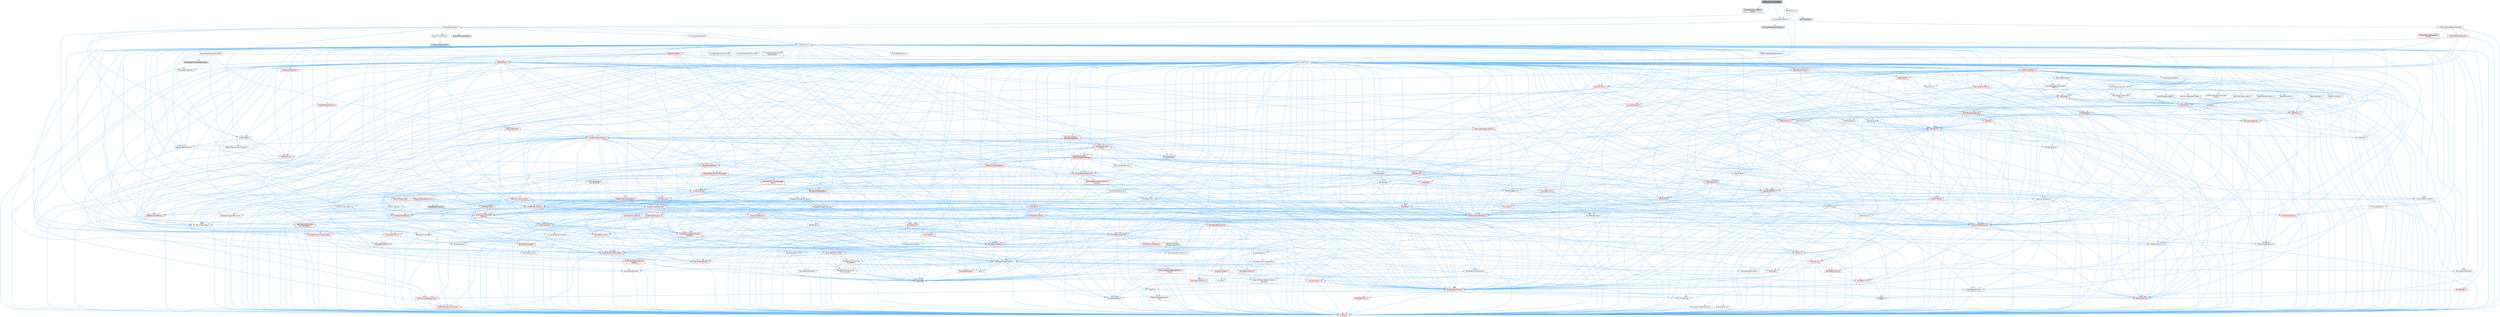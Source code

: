 digraph "GenericPhysicsInterface.h"
{
 // INTERACTIVE_SVG=YES
 // LATEX_PDF_SIZE
  bgcolor="transparent";
  edge [fontname=Helvetica,fontsize=10,labelfontname=Helvetica,labelfontsize=10];
  node [fontname=Helvetica,fontsize=10,shape=box,height=0.2,width=0.4];
  Node1 [id="Node000001",label="GenericPhysicsInterface.h",height=0.2,width=0.4,color="gray40", fillcolor="grey60", style="filled", fontcolor="black",tooltip=" "];
  Node1 -> Node2 [id="edge1_Node000001_Node000002",color="steelblue1",style="solid",tooltip=" "];
  Node2 [id="Node000002",label="Chaos/SpatialAcceleration\lFwd.h",height=0.2,width=0.4,color="grey60", fillcolor="#E0E0E0", style="filled",tooltip=" "];
  Node1 -> Node3 [id="edge2_Node000001_Node000003",color="steelblue1",style="solid",tooltip=" "];
  Node3 [id="Node000003",label="Engine/EngineTypes.h",height=0.2,width=0.4,color="grey40", fillcolor="white", style="filled",URL="$df/dcf/EngineTypes_8h.html",tooltip=" "];
  Node3 -> Node4 [id="edge3_Node000003_Node000004",color="steelblue1",style="solid",tooltip=" "];
  Node4 [id="Node000004",label="Misc/EnumClassFlags.h",height=0.2,width=0.4,color="grey40", fillcolor="white", style="filled",URL="$d8/de7/EnumClassFlags_8h.html",tooltip=" "];
  Node3 -> Node5 [id="edge4_Node000003_Node000005",color="steelblue1",style="solid",tooltip=" "];
  Node5 [id="Node000005",label="UObject/ObjectMacros.h",height=0.2,width=0.4,color="grey40", fillcolor="white", style="filled",URL="$d8/d8d/ObjectMacros_8h.html",tooltip=" "];
  Node5 -> Node4 [id="edge5_Node000005_Node000004",color="steelblue1",style="solid",tooltip=" "];
  Node5 -> Node6 [id="edge6_Node000005_Node000006",color="steelblue1",style="solid",tooltip=" "];
  Node6 [id="Node000006",label="UObject/Script.h",height=0.2,width=0.4,color="red", fillcolor="#FFF0F0", style="filled",URL="$de/dc6/Script_8h.html",tooltip=" "];
  Node6 -> Node7 [id="edge7_Node000006_Node000007",color="steelblue1",style="solid",tooltip=" "];
  Node7 [id="Node000007",label="Delegates/Delegate.h",height=0.2,width=0.4,color="red", fillcolor="#FFF0F0", style="filled",URL="$d4/d80/Delegate_8h.html",tooltip=" "];
  Node7 -> Node8 [id="edge8_Node000007_Node000008",color="steelblue1",style="solid",tooltip=" "];
  Node8 [id="Node000008",label="CoreTypes.h",height=0.2,width=0.4,color="red", fillcolor="#FFF0F0", style="filled",URL="$dc/dec/CoreTypes_8h.html",tooltip=" "];
  Node7 -> Node22 [id="edge9_Node000007_Node000022",color="steelblue1",style="solid",tooltip=" "];
  Node22 [id="Node000022",label="Misc/AssertionMacros.h",height=0.2,width=0.4,color="red", fillcolor="#FFF0F0", style="filled",URL="$d0/dfa/AssertionMacros_8h.html",tooltip=" "];
  Node22 -> Node8 [id="edge10_Node000022_Node000008",color="steelblue1",style="solid",tooltip=" "];
  Node22 -> Node23 [id="edge11_Node000022_Node000023",color="steelblue1",style="solid",tooltip=" "];
  Node23 [id="Node000023",label="HAL/PlatformMisc.h",height=0.2,width=0.4,color="red", fillcolor="#FFF0F0", style="filled",URL="$d0/df5/PlatformMisc_8h.html",tooltip=" "];
  Node23 -> Node8 [id="edge12_Node000023_Node000008",color="steelblue1",style="solid",tooltip=" "];
  Node22 -> Node58 [id="edge13_Node000022_Node000058",color="steelblue1",style="solid",tooltip=" "];
  Node58 [id="Node000058",label="Templates/EnableIf.h",height=0.2,width=0.4,color="grey40", fillcolor="white", style="filled",URL="$d7/d60/EnableIf_8h.html",tooltip=" "];
  Node58 -> Node8 [id="edge14_Node000058_Node000008",color="steelblue1",style="solid",tooltip=" "];
  Node22 -> Node64 [id="edge15_Node000022_Node000064",color="steelblue1",style="solid",tooltip=" "];
  Node64 [id="Node000064",label="Misc/VarArgs.h",height=0.2,width=0.4,color="grey40", fillcolor="white", style="filled",URL="$d5/d6f/VarArgs_8h.html",tooltip=" "];
  Node64 -> Node8 [id="edge16_Node000064_Node000008",color="steelblue1",style="solid",tooltip=" "];
  Node22 -> Node71 [id="edge17_Node000022_Node000071",color="steelblue1",style="solid",tooltip=" "];
  Node71 [id="Node000071",label="atomic",height=0.2,width=0.4,color="grey60", fillcolor="#E0E0E0", style="filled",tooltip=" "];
  Node7 -> Node72 [id="edge18_Node000007_Node000072",color="steelblue1",style="solid",tooltip=" "];
  Node72 [id="Node000072",label="UObject/NameTypes.h",height=0.2,width=0.4,color="red", fillcolor="#FFF0F0", style="filled",URL="$d6/d35/NameTypes_8h.html",tooltip=" "];
  Node72 -> Node8 [id="edge19_Node000072_Node000008",color="steelblue1",style="solid",tooltip=" "];
  Node72 -> Node22 [id="edge20_Node000072_Node000022",color="steelblue1",style="solid",tooltip=" "];
  Node72 -> Node73 [id="edge21_Node000072_Node000073",color="steelblue1",style="solid",tooltip=" "];
  Node73 [id="Node000073",label="HAL/UnrealMemory.h",height=0.2,width=0.4,color="red", fillcolor="#FFF0F0", style="filled",URL="$d9/d96/UnrealMemory_8h.html",tooltip=" "];
  Node73 -> Node8 [id="edge22_Node000073_Node000008",color="steelblue1",style="solid",tooltip=" "];
  Node73 -> Node77 [id="edge23_Node000073_Node000077",color="steelblue1",style="solid",tooltip=" "];
  Node77 [id="Node000077",label="HAL/MemoryBase.h",height=0.2,width=0.4,color="red", fillcolor="#FFF0F0", style="filled",URL="$d6/d9f/MemoryBase_8h.html",tooltip=" "];
  Node77 -> Node8 [id="edge24_Node000077_Node000008",color="steelblue1",style="solid",tooltip=" "];
  Node77 -> Node51 [id="edge25_Node000077_Node000051",color="steelblue1",style="solid",tooltip=" "];
  Node51 [id="Node000051",label="HAL/PlatformAtomics.h",height=0.2,width=0.4,color="red", fillcolor="#FFF0F0", style="filled",URL="$d3/d36/PlatformAtomics_8h.html",tooltip=" "];
  Node51 -> Node8 [id="edge26_Node000051_Node000008",color="steelblue1",style="solid",tooltip=" "];
  Node77 -> Node35 [id="edge27_Node000077_Node000035",color="steelblue1",style="solid",tooltip=" "];
  Node35 [id="Node000035",label="HAL/PlatformCrt.h",height=0.2,width=0.4,color="red", fillcolor="#FFF0F0", style="filled",URL="$d8/d75/PlatformCrt_8h.html",tooltip=" "];
  Node77 -> Node78 [id="edge28_Node000077_Node000078",color="steelblue1",style="solid",tooltip=" "];
  Node78 [id="Node000078",label="Misc/Exec.h",height=0.2,width=0.4,color="grey40", fillcolor="white", style="filled",URL="$de/ddb/Exec_8h.html",tooltip=" "];
  Node78 -> Node8 [id="edge29_Node000078_Node000008",color="steelblue1",style="solid",tooltip=" "];
  Node78 -> Node22 [id="edge30_Node000078_Node000022",color="steelblue1",style="solid",tooltip=" "];
  Node77 -> Node79 [id="edge31_Node000077_Node000079",color="steelblue1",style="solid",tooltip=" "];
  Node79 [id="Node000079",label="Misc/OutputDevice.h",height=0.2,width=0.4,color="red", fillcolor="#FFF0F0", style="filled",URL="$d7/d32/OutputDevice_8h.html",tooltip=" "];
  Node79 -> Node30 [id="edge32_Node000079_Node000030",color="steelblue1",style="solid",tooltip=" "];
  Node30 [id="Node000030",label="CoreFwd.h",height=0.2,width=0.4,color="grey40", fillcolor="white", style="filled",URL="$d1/d1e/CoreFwd_8h.html",tooltip=" "];
  Node30 -> Node8 [id="edge33_Node000030_Node000008",color="steelblue1",style="solid",tooltip=" "];
  Node30 -> Node31 [id="edge34_Node000030_Node000031",color="steelblue1",style="solid",tooltip=" "];
  Node31 [id="Node000031",label="Containers/ContainersFwd.h",height=0.2,width=0.4,color="red", fillcolor="#FFF0F0", style="filled",URL="$d4/d0a/ContainersFwd_8h.html",tooltip=" "];
  Node31 -> Node8 [id="edge35_Node000031_Node000008",color="steelblue1",style="solid",tooltip=" "];
  Node31 -> Node28 [id="edge36_Node000031_Node000028",color="steelblue1",style="solid",tooltip=" "];
  Node28 [id="Node000028",label="Traits/IsContiguousContainer.h",height=0.2,width=0.4,color="red", fillcolor="#FFF0F0", style="filled",URL="$d5/d3c/IsContiguousContainer_8h.html",tooltip=" "];
  Node28 -> Node8 [id="edge37_Node000028_Node000008",color="steelblue1",style="solid",tooltip=" "];
  Node30 -> Node32 [id="edge38_Node000030_Node000032",color="steelblue1",style="solid",tooltip=" "];
  Node32 [id="Node000032",label="Math/MathFwd.h",height=0.2,width=0.4,color="red", fillcolor="#FFF0F0", style="filled",URL="$d2/d10/MathFwd_8h.html",tooltip=" "];
  Node30 -> Node33 [id="edge39_Node000030_Node000033",color="steelblue1",style="solid",tooltip=" "];
  Node33 [id="Node000033",label="UObject/UObjectHierarchy\lFwd.h",height=0.2,width=0.4,color="grey40", fillcolor="white", style="filled",URL="$d3/d13/UObjectHierarchyFwd_8h.html",tooltip=" "];
  Node79 -> Node8 [id="edge40_Node000079_Node000008",color="steelblue1",style="solid",tooltip=" "];
  Node79 -> Node80 [id="edge41_Node000079_Node000080",color="steelblue1",style="solid",tooltip=" "];
  Node80 [id="Node000080",label="Logging/LogVerbosity.h",height=0.2,width=0.4,color="grey40", fillcolor="white", style="filled",URL="$d2/d8f/LogVerbosity_8h.html",tooltip=" "];
  Node80 -> Node8 [id="edge42_Node000080_Node000008",color="steelblue1",style="solid",tooltip=" "];
  Node79 -> Node64 [id="edge43_Node000079_Node000064",color="steelblue1",style="solid",tooltip=" "];
  Node73 -> Node90 [id="edge44_Node000073_Node000090",color="steelblue1",style="solid",tooltip=" "];
  Node90 [id="Node000090",label="HAL/PlatformMemory.h",height=0.2,width=0.4,color="red", fillcolor="#FFF0F0", style="filled",URL="$de/d68/PlatformMemory_8h.html",tooltip=" "];
  Node90 -> Node8 [id="edge45_Node000090_Node000008",color="steelblue1",style="solid",tooltip=" "];
  Node73 -> Node93 [id="edge46_Node000073_Node000093",color="steelblue1",style="solid",tooltip=" "];
  Node93 [id="Node000093",label="Templates/IsPointer.h",height=0.2,width=0.4,color="grey40", fillcolor="white", style="filled",URL="$d7/d05/IsPointer_8h.html",tooltip=" "];
  Node93 -> Node8 [id="edge47_Node000093_Node000008",color="steelblue1",style="solid",tooltip=" "];
  Node72 -> Node94 [id="edge48_Node000072_Node000094",color="steelblue1",style="solid",tooltip=" "];
  Node94 [id="Node000094",label="Templates/UnrealTypeTraits.h",height=0.2,width=0.4,color="grey40", fillcolor="white", style="filled",URL="$d2/d2d/UnrealTypeTraits_8h.html",tooltip=" "];
  Node94 -> Node8 [id="edge49_Node000094_Node000008",color="steelblue1",style="solid",tooltip=" "];
  Node94 -> Node93 [id="edge50_Node000094_Node000093",color="steelblue1",style="solid",tooltip=" "];
  Node94 -> Node22 [id="edge51_Node000094_Node000022",color="steelblue1",style="solid",tooltip=" "];
  Node94 -> Node86 [id="edge52_Node000094_Node000086",color="steelblue1",style="solid",tooltip=" "];
  Node86 [id="Node000086",label="Templates/AndOrNot.h",height=0.2,width=0.4,color="grey40", fillcolor="white", style="filled",URL="$db/d0a/AndOrNot_8h.html",tooltip=" "];
  Node86 -> Node8 [id="edge53_Node000086_Node000008",color="steelblue1",style="solid",tooltip=" "];
  Node94 -> Node58 [id="edge54_Node000094_Node000058",color="steelblue1",style="solid",tooltip=" "];
  Node94 -> Node95 [id="edge55_Node000094_Node000095",color="steelblue1",style="solid",tooltip=" "];
  Node95 [id="Node000095",label="Templates/IsArithmetic.h",height=0.2,width=0.4,color="grey40", fillcolor="white", style="filled",URL="$d2/d5d/IsArithmetic_8h.html",tooltip=" "];
  Node95 -> Node8 [id="edge56_Node000095_Node000008",color="steelblue1",style="solid",tooltip=" "];
  Node94 -> Node61 [id="edge57_Node000094_Node000061",color="steelblue1",style="solid",tooltip=" "];
  Node61 [id="Node000061",label="IsEnum.h",height=0.2,width=0.4,color="grey40", fillcolor="white", style="filled",URL="$d4/de5/IsEnum_8h.html",tooltip=" "];
  Node94 -> Node96 [id="edge58_Node000094_Node000096",color="steelblue1",style="solid",tooltip=" "];
  Node96 [id="Node000096",label="Templates/Models.h",height=0.2,width=0.4,color="red", fillcolor="#FFF0F0", style="filled",URL="$d3/d0c/Models_8h.html",tooltip=" "];
  Node94 -> Node97 [id="edge59_Node000094_Node000097",color="steelblue1",style="solid",tooltip=" "];
  Node97 [id="Node000097",label="Templates/IsPODType.h",height=0.2,width=0.4,color="grey40", fillcolor="white", style="filled",URL="$d7/db1/IsPODType_8h.html",tooltip=" "];
  Node97 -> Node8 [id="edge60_Node000097_Node000008",color="steelblue1",style="solid",tooltip=" "];
  Node94 -> Node98 [id="edge61_Node000094_Node000098",color="steelblue1",style="solid",tooltip=" "];
  Node98 [id="Node000098",label="Templates/IsUECoreType.h",height=0.2,width=0.4,color="grey40", fillcolor="white", style="filled",URL="$d1/db8/IsUECoreType_8h.html",tooltip=" "];
  Node98 -> Node8 [id="edge62_Node000098_Node000008",color="steelblue1",style="solid",tooltip=" "];
  Node98 -> Node12 [id="edge63_Node000098_Node000012",color="steelblue1",style="solid",tooltip=" "];
  Node12 [id="Node000012",label="type_traits",height=0.2,width=0.4,color="grey60", fillcolor="#E0E0E0", style="filled",tooltip=" "];
  Node94 -> Node87 [id="edge64_Node000094_Node000087",color="steelblue1",style="solid",tooltip=" "];
  Node87 [id="Node000087",label="Templates/IsTriviallyCopy\lConstructible.h",height=0.2,width=0.4,color="grey40", fillcolor="white", style="filled",URL="$d3/d78/IsTriviallyCopyConstructible_8h.html",tooltip=" "];
  Node87 -> Node8 [id="edge65_Node000087_Node000008",color="steelblue1",style="solid",tooltip=" "];
  Node87 -> Node12 [id="edge66_Node000087_Node000012",color="steelblue1",style="solid",tooltip=" "];
  Node72 -> Node99 [id="edge67_Node000072_Node000099",color="steelblue1",style="solid",tooltip=" "];
  Node99 [id="Node000099",label="Templates/UnrealTemplate.h",height=0.2,width=0.4,color="red", fillcolor="#FFF0F0", style="filled",URL="$d4/d24/UnrealTemplate_8h.html",tooltip=" "];
  Node99 -> Node8 [id="edge68_Node000099_Node000008",color="steelblue1",style="solid",tooltip=" "];
  Node99 -> Node93 [id="edge69_Node000099_Node000093",color="steelblue1",style="solid",tooltip=" "];
  Node99 -> Node73 [id="edge70_Node000099_Node000073",color="steelblue1",style="solid",tooltip=" "];
  Node99 -> Node94 [id="edge71_Node000099_Node000094",color="steelblue1",style="solid",tooltip=" "];
  Node99 -> Node102 [id="edge72_Node000099_Node000102",color="steelblue1",style="solid",tooltip=" "];
  Node102 [id="Node000102",label="Templates/RemoveReference.h",height=0.2,width=0.4,color="grey40", fillcolor="white", style="filled",URL="$da/dbe/RemoveReference_8h.html",tooltip=" "];
  Node102 -> Node8 [id="edge73_Node000102_Node000008",color="steelblue1",style="solid",tooltip=" "];
  Node99 -> Node103 [id="edge74_Node000099_Node000103",color="steelblue1",style="solid",tooltip=" "];
  Node103 [id="Node000103",label="Templates/TypeCompatible\lBytes.h",height=0.2,width=0.4,color="red", fillcolor="#FFF0F0", style="filled",URL="$df/d0a/TypeCompatibleBytes_8h.html",tooltip=" "];
  Node103 -> Node8 [id="edge75_Node000103_Node000008",color="steelblue1",style="solid",tooltip=" "];
  Node103 -> Node12 [id="edge76_Node000103_Node000012",color="steelblue1",style="solid",tooltip=" "];
  Node99 -> Node28 [id="edge77_Node000099_Node000028",color="steelblue1",style="solid",tooltip=" "];
  Node99 -> Node12 [id="edge78_Node000099_Node000012",color="steelblue1",style="solid",tooltip=" "];
  Node72 -> Node105 [id="edge79_Node000072_Node000105",color="steelblue1",style="solid",tooltip=" "];
  Node105 [id="Node000105",label="Containers/UnrealString.h",height=0.2,width=0.4,color="red", fillcolor="#FFF0F0", style="filled",URL="$d5/dba/UnrealString_8h.html",tooltip=" "];
  Node72 -> Node109 [id="edge80_Node000072_Node000109",color="steelblue1",style="solid",tooltip=" "];
  Node109 [id="Node000109",label="HAL/CriticalSection.h",height=0.2,width=0.4,color="red", fillcolor="#FFF0F0", style="filled",URL="$d6/d90/CriticalSection_8h.html",tooltip=" "];
  Node72 -> Node112 [id="edge81_Node000072_Node000112",color="steelblue1",style="solid",tooltip=" "];
  Node112 [id="Node000112",label="Containers/StringConv.h",height=0.2,width=0.4,color="red", fillcolor="#FFF0F0", style="filled",URL="$d3/ddf/StringConv_8h.html",tooltip=" "];
  Node112 -> Node8 [id="edge82_Node000112_Node000008",color="steelblue1",style="solid",tooltip=" "];
  Node112 -> Node22 [id="edge83_Node000112_Node000022",color="steelblue1",style="solid",tooltip=" "];
  Node112 -> Node113 [id="edge84_Node000112_Node000113",color="steelblue1",style="solid",tooltip=" "];
  Node113 [id="Node000113",label="Containers/ContainerAllocation\lPolicies.h",height=0.2,width=0.4,color="red", fillcolor="#FFF0F0", style="filled",URL="$d7/dff/ContainerAllocationPolicies_8h.html",tooltip=" "];
  Node113 -> Node8 [id="edge85_Node000113_Node000008",color="steelblue1",style="solid",tooltip=" "];
  Node113 -> Node113 [id="edge86_Node000113_Node000113",color="steelblue1",style="solid",tooltip=" "];
  Node113 -> Node115 [id="edge87_Node000113_Node000115",color="steelblue1",style="solid",tooltip=" "];
  Node115 [id="Node000115",label="HAL/PlatformMath.h",height=0.2,width=0.4,color="red", fillcolor="#FFF0F0", style="filled",URL="$dc/d53/PlatformMath_8h.html",tooltip=" "];
  Node115 -> Node8 [id="edge88_Node000115_Node000008",color="steelblue1",style="solid",tooltip=" "];
  Node113 -> Node73 [id="edge89_Node000113_Node000073",color="steelblue1",style="solid",tooltip=" "];
  Node113 -> Node45 [id="edge90_Node000113_Node000045",color="steelblue1",style="solid",tooltip=" "];
  Node45 [id="Node000045",label="Math/NumericLimits.h",height=0.2,width=0.4,color="grey40", fillcolor="white", style="filled",URL="$df/d1b/NumericLimits_8h.html",tooltip=" "];
  Node45 -> Node8 [id="edge91_Node000045_Node000008",color="steelblue1",style="solid",tooltip=" "];
  Node113 -> Node22 [id="edge92_Node000113_Node000022",color="steelblue1",style="solid",tooltip=" "];
  Node113 -> Node124 [id="edge93_Node000113_Node000124",color="steelblue1",style="solid",tooltip=" "];
  Node124 [id="Node000124",label="Templates/MemoryOps.h",height=0.2,width=0.4,color="red", fillcolor="#FFF0F0", style="filled",URL="$db/dea/MemoryOps_8h.html",tooltip=" "];
  Node124 -> Node8 [id="edge94_Node000124_Node000008",color="steelblue1",style="solid",tooltip=" "];
  Node124 -> Node73 [id="edge95_Node000124_Node000073",color="steelblue1",style="solid",tooltip=" "];
  Node124 -> Node88 [id="edge96_Node000124_Node000088",color="steelblue1",style="solid",tooltip=" "];
  Node88 [id="Node000088",label="Templates/IsTriviallyCopy\lAssignable.h",height=0.2,width=0.4,color="grey40", fillcolor="white", style="filled",URL="$d2/df2/IsTriviallyCopyAssignable_8h.html",tooltip=" "];
  Node88 -> Node8 [id="edge97_Node000088_Node000008",color="steelblue1",style="solid",tooltip=" "];
  Node88 -> Node12 [id="edge98_Node000088_Node000012",color="steelblue1",style="solid",tooltip=" "];
  Node124 -> Node87 [id="edge99_Node000124_Node000087",color="steelblue1",style="solid",tooltip=" "];
  Node124 -> Node94 [id="edge100_Node000124_Node000094",color="steelblue1",style="solid",tooltip=" "];
  Node124 -> Node12 [id="edge101_Node000124_Node000012",color="steelblue1",style="solid",tooltip=" "];
  Node113 -> Node103 [id="edge102_Node000113_Node000103",color="steelblue1",style="solid",tooltip=" "];
  Node113 -> Node12 [id="edge103_Node000113_Node000012",color="steelblue1",style="solid",tooltip=" "];
  Node112 -> Node125 [id="edge104_Node000112_Node000125",color="steelblue1",style="solid",tooltip=" "];
  Node125 [id="Node000125",label="Containers/Array.h",height=0.2,width=0.4,color="red", fillcolor="#FFF0F0", style="filled",URL="$df/dd0/Array_8h.html",tooltip=" "];
  Node125 -> Node8 [id="edge105_Node000125_Node000008",color="steelblue1",style="solid",tooltip=" "];
  Node125 -> Node22 [id="edge106_Node000125_Node000022",color="steelblue1",style="solid",tooltip=" "];
  Node125 -> Node73 [id="edge107_Node000125_Node000073",color="steelblue1",style="solid",tooltip=" "];
  Node125 -> Node94 [id="edge108_Node000125_Node000094",color="steelblue1",style="solid",tooltip=" "];
  Node125 -> Node99 [id="edge109_Node000125_Node000099",color="steelblue1",style="solid",tooltip=" "];
  Node125 -> Node113 [id="edge110_Node000125_Node000113",color="steelblue1",style="solid",tooltip=" "];
  Node125 -> Node132 [id="edge111_Node000125_Node000132",color="steelblue1",style="solid",tooltip=" "];
  Node132 [id="Node000132",label="Serialization/Archive.h",height=0.2,width=0.4,color="red", fillcolor="#FFF0F0", style="filled",URL="$d7/d3b/Archive_8h.html",tooltip=" "];
  Node132 -> Node30 [id="edge112_Node000132_Node000030",color="steelblue1",style="solid",tooltip=" "];
  Node132 -> Node8 [id="edge113_Node000132_Node000008",color="steelblue1",style="solid",tooltip=" "];
  Node132 -> Node133 [id="edge114_Node000132_Node000133",color="steelblue1",style="solid",tooltip=" "];
  Node133 [id="Node000133",label="HAL/PlatformProperties.h",height=0.2,width=0.4,color="red", fillcolor="#FFF0F0", style="filled",URL="$d9/db0/PlatformProperties_8h.html",tooltip=" "];
  Node133 -> Node8 [id="edge115_Node000133_Node000008",color="steelblue1",style="solid",tooltip=" "];
  Node132 -> Node136 [id="edge116_Node000132_Node000136",color="steelblue1",style="solid",tooltip=" "];
  Node136 [id="Node000136",label="Internationalization\l/TextNamespaceFwd.h",height=0.2,width=0.4,color="grey40", fillcolor="white", style="filled",URL="$d8/d97/TextNamespaceFwd_8h.html",tooltip=" "];
  Node136 -> Node8 [id="edge117_Node000136_Node000008",color="steelblue1",style="solid",tooltip=" "];
  Node132 -> Node32 [id="edge118_Node000132_Node000032",color="steelblue1",style="solid",tooltip=" "];
  Node132 -> Node22 [id="edge119_Node000132_Node000022",color="steelblue1",style="solid",tooltip=" "];
  Node132 -> Node137 [id="edge120_Node000132_Node000137",color="steelblue1",style="solid",tooltip=" "];
  Node137 [id="Node000137",label="Misc/EngineVersionBase.h",height=0.2,width=0.4,color="grey40", fillcolor="white", style="filled",URL="$d5/d2b/EngineVersionBase_8h.html",tooltip=" "];
  Node137 -> Node8 [id="edge121_Node000137_Node000008",color="steelblue1",style="solid",tooltip=" "];
  Node132 -> Node64 [id="edge122_Node000132_Node000064",color="steelblue1",style="solid",tooltip=" "];
  Node132 -> Node58 [id="edge123_Node000132_Node000058",color="steelblue1",style="solid",tooltip=" "];
  Node132 -> Node140 [id="edge124_Node000132_Node000140",color="steelblue1",style="solid",tooltip=" "];
  Node140 [id="Node000140",label="Templates/IsEnumClass.h",height=0.2,width=0.4,color="grey40", fillcolor="white", style="filled",URL="$d7/d15/IsEnumClass_8h.html",tooltip=" "];
  Node140 -> Node8 [id="edge125_Node000140_Node000008",color="steelblue1",style="solid",tooltip=" "];
  Node140 -> Node86 [id="edge126_Node000140_Node000086",color="steelblue1",style="solid",tooltip=" "];
  Node132 -> Node99 [id="edge127_Node000132_Node000099",color="steelblue1",style="solid",tooltip=" "];
  Node132 -> Node141 [id="edge128_Node000132_Node000141",color="steelblue1",style="solid",tooltip=" "];
  Node141 [id="Node000141",label="UObject/ObjectVersion.h",height=0.2,width=0.4,color="grey40", fillcolor="white", style="filled",URL="$da/d63/ObjectVersion_8h.html",tooltip=" "];
  Node141 -> Node8 [id="edge129_Node000141_Node000008",color="steelblue1",style="solid",tooltip=" "];
  Node125 -> Node169 [id="edge130_Node000125_Node000169",color="steelblue1",style="solid",tooltip=" "];
  Node169 [id="Node000169",label="Concepts/GetTypeHashable.h",height=0.2,width=0.4,color="grey40", fillcolor="white", style="filled",URL="$d3/da2/GetTypeHashable_8h.html",tooltip=" "];
  Node169 -> Node8 [id="edge131_Node000169_Node000008",color="steelblue1",style="solid",tooltip=" "];
  Node169 -> Node147 [id="edge132_Node000169_Node000147",color="steelblue1",style="solid",tooltip=" "];
  Node147 [id="Node000147",label="Templates/TypeHash.h",height=0.2,width=0.4,color="red", fillcolor="#FFF0F0", style="filled",URL="$d1/d62/TypeHash_8h.html",tooltip=" "];
  Node147 -> Node8 [id="edge133_Node000147_Node000008",color="steelblue1",style="solid",tooltip=" "];
  Node147 -> Node148 [id="edge134_Node000147_Node000148",color="steelblue1",style="solid",tooltip=" "];
  Node148 [id="Node000148",label="Misc/Crc.h",height=0.2,width=0.4,color="red", fillcolor="#FFF0F0", style="filled",URL="$d4/dd2/Crc_8h.html",tooltip=" "];
  Node148 -> Node8 [id="edge135_Node000148_Node000008",color="steelblue1",style="solid",tooltip=" "];
  Node148 -> Node75 [id="edge136_Node000148_Node000075",color="steelblue1",style="solid",tooltip=" "];
  Node75 [id="Node000075",label="HAL/PlatformString.h",height=0.2,width=0.4,color="red", fillcolor="#FFF0F0", style="filled",URL="$db/db5/PlatformString_8h.html",tooltip=" "];
  Node75 -> Node8 [id="edge137_Node000075_Node000008",color="steelblue1",style="solid",tooltip=" "];
  Node148 -> Node22 [id="edge138_Node000148_Node000022",color="steelblue1",style="solid",tooltip=" "];
  Node148 -> Node149 [id="edge139_Node000148_Node000149",color="steelblue1",style="solid",tooltip=" "];
  Node149 [id="Node000149",label="Misc/CString.h",height=0.2,width=0.4,color="red", fillcolor="#FFF0F0", style="filled",URL="$d2/d49/CString_8h.html",tooltip=" "];
  Node149 -> Node8 [id="edge140_Node000149_Node000008",color="steelblue1",style="solid",tooltip=" "];
  Node149 -> Node35 [id="edge141_Node000149_Node000035",color="steelblue1",style="solid",tooltip=" "];
  Node149 -> Node75 [id="edge142_Node000149_Node000075",color="steelblue1",style="solid",tooltip=" "];
  Node149 -> Node22 [id="edge143_Node000149_Node000022",color="steelblue1",style="solid",tooltip=" "];
  Node149 -> Node150 [id="edge144_Node000149_Node000150",color="steelblue1",style="solid",tooltip=" "];
  Node150 [id="Node000150",label="Misc/Char.h",height=0.2,width=0.4,color="red", fillcolor="#FFF0F0", style="filled",URL="$d0/d58/Char_8h.html",tooltip=" "];
  Node150 -> Node8 [id="edge145_Node000150_Node000008",color="steelblue1",style="solid",tooltip=" "];
  Node150 -> Node12 [id="edge146_Node000150_Node000012",color="steelblue1",style="solid",tooltip=" "];
  Node149 -> Node64 [id="edge147_Node000149_Node000064",color="steelblue1",style="solid",tooltip=" "];
  Node148 -> Node150 [id="edge148_Node000148_Node000150",color="steelblue1",style="solid",tooltip=" "];
  Node148 -> Node94 [id="edge149_Node000148_Node000094",color="steelblue1",style="solid",tooltip=" "];
  Node147 -> Node12 [id="edge150_Node000147_Node000012",color="steelblue1",style="solid",tooltip=" "];
  Node125 -> Node158 [id="edge151_Node000125_Node000158",color="steelblue1",style="solid",tooltip=" "];
  Node158 [id="Node000158",label="Templates/Invoke.h",height=0.2,width=0.4,color="red", fillcolor="#FFF0F0", style="filled",URL="$d7/deb/Invoke_8h.html",tooltip=" "];
  Node158 -> Node8 [id="edge152_Node000158_Node000008",color="steelblue1",style="solid",tooltip=" "];
  Node158 -> Node99 [id="edge153_Node000158_Node000099",color="steelblue1",style="solid",tooltip=" "];
  Node158 -> Node12 [id="edge154_Node000158_Node000012",color="steelblue1",style="solid",tooltip=" "];
  Node125 -> Node163 [id="edge155_Node000125_Node000163",color="steelblue1",style="solid",tooltip=" "];
  Node163 [id="Node000163",label="Templates/Less.h",height=0.2,width=0.4,color="grey40", fillcolor="white", style="filled",URL="$de/dc8/Less_8h.html",tooltip=" "];
  Node163 -> Node8 [id="edge156_Node000163_Node000008",color="steelblue1",style="solid",tooltip=" "];
  Node163 -> Node99 [id="edge157_Node000163_Node000099",color="steelblue1",style="solid",tooltip=" "];
  Node125 -> Node171 [id="edge158_Node000125_Node000171",color="steelblue1",style="solid",tooltip=" "];
  Node171 [id="Node000171",label="Templates/Sorting.h",height=0.2,width=0.4,color="red", fillcolor="#FFF0F0", style="filled",URL="$d3/d9e/Sorting_8h.html",tooltip=" "];
  Node171 -> Node8 [id="edge159_Node000171_Node000008",color="steelblue1",style="solid",tooltip=" "];
  Node171 -> Node115 [id="edge160_Node000171_Node000115",color="steelblue1",style="solid",tooltip=" "];
  Node171 -> Node163 [id="edge161_Node000171_Node000163",color="steelblue1",style="solid",tooltip=" "];
  Node125 -> Node175 [id="edge162_Node000125_Node000175",color="steelblue1",style="solid",tooltip=" "];
  Node175 [id="Node000175",label="Templates/AlignmentTemplates.h",height=0.2,width=0.4,color="red", fillcolor="#FFF0F0", style="filled",URL="$dd/d32/AlignmentTemplates_8h.html",tooltip=" "];
  Node175 -> Node8 [id="edge163_Node000175_Node000008",color="steelblue1",style="solid",tooltip=" "];
  Node175 -> Node93 [id="edge164_Node000175_Node000093",color="steelblue1",style="solid",tooltip=" "];
  Node125 -> Node12 [id="edge165_Node000125_Node000012",color="steelblue1",style="solid",tooltip=" "];
  Node112 -> Node149 [id="edge166_Node000112_Node000149",color="steelblue1",style="solid",tooltip=" "];
  Node112 -> Node176 [id="edge167_Node000112_Node000176",color="steelblue1",style="solid",tooltip=" "];
  Node176 [id="Node000176",label="Templates/IsArray.h",height=0.2,width=0.4,color="grey40", fillcolor="white", style="filled",URL="$d8/d8d/IsArray_8h.html",tooltip=" "];
  Node176 -> Node8 [id="edge168_Node000176_Node000008",color="steelblue1",style="solid",tooltip=" "];
  Node112 -> Node99 [id="edge169_Node000112_Node000099",color="steelblue1",style="solid",tooltip=" "];
  Node112 -> Node94 [id="edge170_Node000112_Node000094",color="steelblue1",style="solid",tooltip=" "];
  Node112 -> Node28 [id="edge171_Node000112_Node000028",color="steelblue1",style="solid",tooltip=" "];
  Node112 -> Node12 [id="edge172_Node000112_Node000012",color="steelblue1",style="solid",tooltip=" "];
  Node72 -> Node25 [id="edge173_Node000072_Node000025",color="steelblue1",style="solid",tooltip=" "];
  Node25 [id="Node000025",label="Containers/StringFwd.h",height=0.2,width=0.4,color="red", fillcolor="#FFF0F0", style="filled",URL="$df/d37/StringFwd_8h.html",tooltip=" "];
  Node25 -> Node8 [id="edge174_Node000025_Node000008",color="steelblue1",style="solid",tooltip=" "];
  Node25 -> Node28 [id="edge175_Node000025_Node000028",color="steelblue1",style="solid",tooltip=" "];
  Node72 -> Node177 [id="edge176_Node000072_Node000177",color="steelblue1",style="solid",tooltip=" "];
  Node177 [id="Node000177",label="UObject/UnrealNames.h",height=0.2,width=0.4,color="red", fillcolor="#FFF0F0", style="filled",URL="$d8/db1/UnrealNames_8h.html",tooltip=" "];
  Node177 -> Node8 [id="edge177_Node000177_Node000008",color="steelblue1",style="solid",tooltip=" "];
  Node7 -> Node185 [id="edge178_Node000007_Node000185",color="steelblue1",style="solid",tooltip=" "];
  Node185 [id="Node000185",label="Templates/SharedPointer.h",height=0.2,width=0.4,color="red", fillcolor="#FFF0F0", style="filled",URL="$d2/d17/SharedPointer_8h.html",tooltip=" "];
  Node185 -> Node8 [id="edge179_Node000185_Node000008",color="steelblue1",style="solid",tooltip=" "];
  Node185 -> Node186 [id="edge180_Node000185_Node000186",color="steelblue1",style="solid",tooltip=" "];
  Node186 [id="Node000186",label="Templates/PointerIsConvertible\lFromTo.h",height=0.2,width=0.4,color="red", fillcolor="#FFF0F0", style="filled",URL="$d6/d65/PointerIsConvertibleFromTo_8h.html",tooltip=" "];
  Node186 -> Node8 [id="edge181_Node000186_Node000008",color="steelblue1",style="solid",tooltip=" "];
  Node186 -> Node12 [id="edge182_Node000186_Node000012",color="steelblue1",style="solid",tooltip=" "];
  Node185 -> Node22 [id="edge183_Node000185_Node000022",color="steelblue1",style="solid",tooltip=" "];
  Node185 -> Node73 [id="edge184_Node000185_Node000073",color="steelblue1",style="solid",tooltip=" "];
  Node185 -> Node125 [id="edge185_Node000185_Node000125",color="steelblue1",style="solid",tooltip=" "];
  Node185 -> Node187 [id="edge186_Node000185_Node000187",color="steelblue1",style="solid",tooltip=" "];
  Node187 [id="Node000187",label="Containers/Map.h",height=0.2,width=0.4,color="red", fillcolor="#FFF0F0", style="filled",URL="$df/d79/Map_8h.html",tooltip=" "];
  Node187 -> Node8 [id="edge187_Node000187_Node000008",color="steelblue1",style="solid",tooltip=" "];
  Node187 -> Node188 [id="edge188_Node000187_Node000188",color="steelblue1",style="solid",tooltip=" "];
  Node188 [id="Node000188",label="Algo/Reverse.h",height=0.2,width=0.4,color="grey40", fillcolor="white", style="filled",URL="$d5/d93/Reverse_8h.html",tooltip=" "];
  Node188 -> Node8 [id="edge189_Node000188_Node000008",color="steelblue1",style="solid",tooltip=" "];
  Node188 -> Node99 [id="edge190_Node000188_Node000099",color="steelblue1",style="solid",tooltip=" "];
  Node187 -> Node189 [id="edge191_Node000187_Node000189",color="steelblue1",style="solid",tooltip=" "];
  Node189 [id="Node000189",label="Containers/Set.h",height=0.2,width=0.4,color="red", fillcolor="#FFF0F0", style="filled",URL="$d4/d45/Set_8h.html",tooltip=" "];
  Node189 -> Node113 [id="edge192_Node000189_Node000113",color="steelblue1",style="solid",tooltip=" "];
  Node189 -> Node191 [id="edge193_Node000189_Node000191",color="steelblue1",style="solid",tooltip=" "];
  Node191 [id="Node000191",label="Containers/SparseArray.h",height=0.2,width=0.4,color="red", fillcolor="#FFF0F0", style="filled",URL="$d5/dbf/SparseArray_8h.html",tooltip=" "];
  Node191 -> Node8 [id="edge194_Node000191_Node000008",color="steelblue1",style="solid",tooltip=" "];
  Node191 -> Node22 [id="edge195_Node000191_Node000022",color="steelblue1",style="solid",tooltip=" "];
  Node191 -> Node73 [id="edge196_Node000191_Node000073",color="steelblue1",style="solid",tooltip=" "];
  Node191 -> Node94 [id="edge197_Node000191_Node000094",color="steelblue1",style="solid",tooltip=" "];
  Node191 -> Node99 [id="edge198_Node000191_Node000099",color="steelblue1",style="solid",tooltip=" "];
  Node191 -> Node113 [id="edge199_Node000191_Node000113",color="steelblue1",style="solid",tooltip=" "];
  Node191 -> Node163 [id="edge200_Node000191_Node000163",color="steelblue1",style="solid",tooltip=" "];
  Node191 -> Node125 [id="edge201_Node000191_Node000125",color="steelblue1",style="solid",tooltip=" "];
  Node191 -> Node174 [id="edge202_Node000191_Node000174",color="steelblue1",style="solid",tooltip=" "];
  Node174 [id="Node000174",label="Math/UnrealMathUtility.h",height=0.2,width=0.4,color="red", fillcolor="#FFF0F0", style="filled",URL="$db/db8/UnrealMathUtility_8h.html",tooltip=" "];
  Node174 -> Node8 [id="edge203_Node000174_Node000008",color="steelblue1",style="solid",tooltip=" "];
  Node174 -> Node22 [id="edge204_Node000174_Node000022",color="steelblue1",style="solid",tooltip=" "];
  Node174 -> Node115 [id="edge205_Node000174_Node000115",color="steelblue1",style="solid",tooltip=" "];
  Node174 -> Node32 [id="edge206_Node000174_Node000032",color="steelblue1",style="solid",tooltip=" "];
  Node191 -> Node192 [id="edge207_Node000191_Node000192",color="steelblue1",style="solid",tooltip=" "];
  Node192 [id="Node000192",label="Containers/ScriptArray.h",height=0.2,width=0.4,color="red", fillcolor="#FFF0F0", style="filled",URL="$dc/daf/ScriptArray_8h.html",tooltip=" "];
  Node192 -> Node8 [id="edge208_Node000192_Node000008",color="steelblue1",style="solid",tooltip=" "];
  Node192 -> Node22 [id="edge209_Node000192_Node000022",color="steelblue1",style="solid",tooltip=" "];
  Node192 -> Node73 [id="edge210_Node000192_Node000073",color="steelblue1",style="solid",tooltip=" "];
  Node192 -> Node113 [id="edge211_Node000192_Node000113",color="steelblue1",style="solid",tooltip=" "];
  Node192 -> Node125 [id="edge212_Node000192_Node000125",color="steelblue1",style="solid",tooltip=" "];
  Node191 -> Node193 [id="edge213_Node000191_Node000193",color="steelblue1",style="solid",tooltip=" "];
  Node193 [id="Node000193",label="Containers/BitArray.h",height=0.2,width=0.4,color="red", fillcolor="#FFF0F0", style="filled",URL="$d1/de4/BitArray_8h.html",tooltip=" "];
  Node193 -> Node113 [id="edge214_Node000193_Node000113",color="steelblue1",style="solid",tooltip=" "];
  Node193 -> Node8 [id="edge215_Node000193_Node000008",color="steelblue1",style="solid",tooltip=" "];
  Node193 -> Node51 [id="edge216_Node000193_Node000051",color="steelblue1",style="solid",tooltip=" "];
  Node193 -> Node73 [id="edge217_Node000193_Node000073",color="steelblue1",style="solid",tooltip=" "];
  Node193 -> Node174 [id="edge218_Node000193_Node000174",color="steelblue1",style="solid",tooltip=" "];
  Node193 -> Node22 [id="edge219_Node000193_Node000022",color="steelblue1",style="solid",tooltip=" "];
  Node193 -> Node4 [id="edge220_Node000193_Node000004",color="steelblue1",style="solid",tooltip=" "];
  Node193 -> Node132 [id="edge221_Node000193_Node000132",color="steelblue1",style="solid",tooltip=" "];
  Node193 -> Node58 [id="edge222_Node000193_Node000058",color="steelblue1",style="solid",tooltip=" "];
  Node193 -> Node158 [id="edge223_Node000193_Node000158",color="steelblue1",style="solid",tooltip=" "];
  Node193 -> Node99 [id="edge224_Node000193_Node000099",color="steelblue1",style="solid",tooltip=" "];
  Node193 -> Node94 [id="edge225_Node000193_Node000094",color="steelblue1",style="solid",tooltip=" "];
  Node191 -> Node194 [id="edge226_Node000191_Node000194",color="steelblue1",style="solid",tooltip=" "];
  Node194 [id="Node000194",label="Serialization/Structured\lArchive.h",height=0.2,width=0.4,color="red", fillcolor="#FFF0F0", style="filled",URL="$d9/d1e/StructuredArchive_8h.html",tooltip=" "];
  Node194 -> Node125 [id="edge227_Node000194_Node000125",color="steelblue1",style="solid",tooltip=" "];
  Node194 -> Node113 [id="edge228_Node000194_Node000113",color="steelblue1",style="solid",tooltip=" "];
  Node194 -> Node8 [id="edge229_Node000194_Node000008",color="steelblue1",style="solid",tooltip=" "];
  Node194 -> Node132 [id="edge230_Node000194_Node000132",color="steelblue1",style="solid",tooltip=" "];
  Node194 -> Node198 [id="edge231_Node000194_Node000198",color="steelblue1",style="solid",tooltip=" "];
  Node198 [id="Node000198",label="Serialization/Structured\lArchiveAdapters.h",height=0.2,width=0.4,color="red", fillcolor="#FFF0F0", style="filled",URL="$d3/de1/StructuredArchiveAdapters_8h.html",tooltip=" "];
  Node198 -> Node8 [id="edge232_Node000198_Node000008",color="steelblue1",style="solid",tooltip=" "];
  Node198 -> Node96 [id="edge233_Node000198_Node000096",color="steelblue1",style="solid",tooltip=" "];
  Node198 -> Node205 [id="edge234_Node000198_Node000205",color="steelblue1",style="solid",tooltip=" "];
  Node205 [id="Node000205",label="Templates/UniqueObj.h",height=0.2,width=0.4,color="grey40", fillcolor="white", style="filled",URL="$da/d95/UniqueObj_8h.html",tooltip=" "];
  Node205 -> Node8 [id="edge235_Node000205_Node000008",color="steelblue1",style="solid",tooltip=" "];
  Node205 -> Node206 [id="edge236_Node000205_Node000206",color="steelblue1",style="solid",tooltip=" "];
  Node206 [id="Node000206",label="Templates/UniquePtr.h",height=0.2,width=0.4,color="red", fillcolor="#FFF0F0", style="filled",URL="$de/d1a/UniquePtr_8h.html",tooltip=" "];
  Node206 -> Node8 [id="edge237_Node000206_Node000008",color="steelblue1",style="solid",tooltip=" "];
  Node206 -> Node99 [id="edge238_Node000206_Node000099",color="steelblue1",style="solid",tooltip=" "];
  Node206 -> Node176 [id="edge239_Node000206_Node000176",color="steelblue1",style="solid",tooltip=" "];
  Node206 -> Node207 [id="edge240_Node000206_Node000207",color="steelblue1",style="solid",tooltip=" "];
  Node207 [id="Node000207",label="Templates/RemoveExtent.h",height=0.2,width=0.4,color="grey40", fillcolor="white", style="filled",URL="$dc/de9/RemoveExtent_8h.html",tooltip=" "];
  Node207 -> Node8 [id="edge241_Node000207_Node000008",color="steelblue1",style="solid",tooltip=" "];
  Node206 -> Node12 [id="edge242_Node000206_Node000012",color="steelblue1",style="solid",tooltip=" "];
  Node194 -> Node205 [id="edge243_Node000194_Node000205",color="steelblue1",style="solid",tooltip=" "];
  Node191 -> Node105 [id="edge244_Node000191_Node000105",color="steelblue1",style="solid",tooltip=" "];
  Node189 -> Node31 [id="edge245_Node000189_Node000031",color="steelblue1",style="solid",tooltip=" "];
  Node189 -> Node174 [id="edge246_Node000189_Node000174",color="steelblue1",style="solid",tooltip=" "];
  Node189 -> Node22 [id="edge247_Node000189_Node000022",color="steelblue1",style="solid",tooltip=" "];
  Node189 -> Node209 [id="edge248_Node000189_Node000209",color="steelblue1",style="solid",tooltip=" "];
  Node209 [id="Node000209",label="Misc/StructBuilder.h",height=0.2,width=0.4,color="grey40", fillcolor="white", style="filled",URL="$d9/db3/StructBuilder_8h.html",tooltip=" "];
  Node209 -> Node8 [id="edge249_Node000209_Node000008",color="steelblue1",style="solid",tooltip=" "];
  Node209 -> Node174 [id="edge250_Node000209_Node000174",color="steelblue1",style="solid",tooltip=" "];
  Node209 -> Node175 [id="edge251_Node000209_Node000175",color="steelblue1",style="solid",tooltip=" "];
  Node189 -> Node194 [id="edge252_Node000189_Node000194",color="steelblue1",style="solid",tooltip=" "];
  Node189 -> Node210 [id="edge253_Node000189_Node000210",color="steelblue1",style="solid",tooltip=" "];
  Node210 [id="Node000210",label="Templates/Function.h",height=0.2,width=0.4,color="red", fillcolor="#FFF0F0", style="filled",URL="$df/df5/Function_8h.html",tooltip=" "];
  Node210 -> Node8 [id="edge254_Node000210_Node000008",color="steelblue1",style="solid",tooltip=" "];
  Node210 -> Node22 [id="edge255_Node000210_Node000022",color="steelblue1",style="solid",tooltip=" "];
  Node210 -> Node73 [id="edge256_Node000210_Node000073",color="steelblue1",style="solid",tooltip=" "];
  Node210 -> Node94 [id="edge257_Node000210_Node000094",color="steelblue1",style="solid",tooltip=" "];
  Node210 -> Node158 [id="edge258_Node000210_Node000158",color="steelblue1",style="solid",tooltip=" "];
  Node210 -> Node99 [id="edge259_Node000210_Node000099",color="steelblue1",style="solid",tooltip=" "];
  Node210 -> Node174 [id="edge260_Node000210_Node000174",color="steelblue1",style="solid",tooltip=" "];
  Node210 -> Node12 [id="edge261_Node000210_Node000012",color="steelblue1",style="solid",tooltip=" "];
  Node189 -> Node171 [id="edge262_Node000189_Node000171",color="steelblue1",style="solid",tooltip=" "];
  Node189 -> Node147 [id="edge263_Node000189_Node000147",color="steelblue1",style="solid",tooltip=" "];
  Node189 -> Node99 [id="edge264_Node000189_Node000099",color="steelblue1",style="solid",tooltip=" "];
  Node189 -> Node12 [id="edge265_Node000189_Node000012",color="steelblue1",style="solid",tooltip=" "];
  Node187 -> Node105 [id="edge266_Node000187_Node000105",color="steelblue1",style="solid",tooltip=" "];
  Node187 -> Node22 [id="edge267_Node000187_Node000022",color="steelblue1",style="solid",tooltip=" "];
  Node187 -> Node209 [id="edge268_Node000187_Node000209",color="steelblue1",style="solid",tooltip=" "];
  Node187 -> Node210 [id="edge269_Node000187_Node000210",color="steelblue1",style="solid",tooltip=" "];
  Node187 -> Node171 [id="edge270_Node000187_Node000171",color="steelblue1",style="solid",tooltip=" "];
  Node187 -> Node213 [id="edge271_Node000187_Node000213",color="steelblue1",style="solid",tooltip=" "];
  Node213 [id="Node000213",label="Templates/Tuple.h",height=0.2,width=0.4,color="red", fillcolor="#FFF0F0", style="filled",URL="$d2/d4f/Tuple_8h.html",tooltip=" "];
  Node213 -> Node8 [id="edge272_Node000213_Node000008",color="steelblue1",style="solid",tooltip=" "];
  Node213 -> Node99 [id="edge273_Node000213_Node000099",color="steelblue1",style="solid",tooltip=" "];
  Node213 -> Node214 [id="edge274_Node000213_Node000214",color="steelblue1",style="solid",tooltip=" "];
  Node214 [id="Node000214",label="Delegates/IntegerSequence.h",height=0.2,width=0.4,color="grey40", fillcolor="white", style="filled",URL="$d2/dcc/IntegerSequence_8h.html",tooltip=" "];
  Node214 -> Node8 [id="edge275_Node000214_Node000008",color="steelblue1",style="solid",tooltip=" "];
  Node213 -> Node158 [id="edge276_Node000213_Node000158",color="steelblue1",style="solid",tooltip=" "];
  Node213 -> Node194 [id="edge277_Node000213_Node000194",color="steelblue1",style="solid",tooltip=" "];
  Node213 -> Node147 [id="edge278_Node000213_Node000147",color="steelblue1",style="solid",tooltip=" "];
  Node213 -> Node12 [id="edge279_Node000213_Node000012",color="steelblue1",style="solid",tooltip=" "];
  Node187 -> Node99 [id="edge280_Node000187_Node000099",color="steelblue1",style="solid",tooltip=" "];
  Node187 -> Node94 [id="edge281_Node000187_Node000094",color="steelblue1",style="solid",tooltip=" "];
  Node187 -> Node12 [id="edge282_Node000187_Node000012",color="steelblue1",style="solid",tooltip=" "];
  Node185 -> Node216 [id="edge283_Node000185_Node000216",color="steelblue1",style="solid",tooltip=" "];
  Node216 [id="Node000216",label="CoreGlobals.h",height=0.2,width=0.4,color="red", fillcolor="#FFF0F0", style="filled",URL="$d5/d8c/CoreGlobals_8h.html",tooltip=" "];
  Node216 -> Node105 [id="edge284_Node000216_Node000105",color="steelblue1",style="solid",tooltip=" "];
  Node216 -> Node8 [id="edge285_Node000216_Node000008",color="steelblue1",style="solid",tooltip=" "];
  Node216 -> Node217 [id="edge286_Node000216_Node000217",color="steelblue1",style="solid",tooltip=" "];
  Node217 [id="Node000217",label="HAL/PlatformTLS.h",height=0.2,width=0.4,color="red", fillcolor="#FFF0F0", style="filled",URL="$d0/def/PlatformTLS_8h.html",tooltip=" "];
  Node217 -> Node8 [id="edge287_Node000217_Node000008",color="steelblue1",style="solid",tooltip=" "];
  Node216 -> Node220 [id="edge288_Node000216_Node000220",color="steelblue1",style="solid",tooltip=" "];
  Node220 [id="Node000220",label="Logging/LogMacros.h",height=0.2,width=0.4,color="red", fillcolor="#FFF0F0", style="filled",URL="$d0/d16/LogMacros_8h.html",tooltip=" "];
  Node220 -> Node105 [id="edge289_Node000220_Node000105",color="steelblue1",style="solid",tooltip=" "];
  Node220 -> Node8 [id="edge290_Node000220_Node000008",color="steelblue1",style="solid",tooltip=" "];
  Node220 -> Node221 [id="edge291_Node000220_Node000221",color="steelblue1",style="solid",tooltip=" "];
  Node221 [id="Node000221",label="Logging/LogCategory.h",height=0.2,width=0.4,color="grey40", fillcolor="white", style="filled",URL="$d9/d36/LogCategory_8h.html",tooltip=" "];
  Node221 -> Node8 [id="edge292_Node000221_Node000008",color="steelblue1",style="solid",tooltip=" "];
  Node221 -> Node80 [id="edge293_Node000221_Node000080",color="steelblue1",style="solid",tooltip=" "];
  Node221 -> Node72 [id="edge294_Node000221_Node000072",color="steelblue1",style="solid",tooltip=" "];
  Node220 -> Node80 [id="edge295_Node000220_Node000080",color="steelblue1",style="solid",tooltip=" "];
  Node220 -> Node22 [id="edge296_Node000220_Node000022",color="steelblue1",style="solid",tooltip=" "];
  Node220 -> Node64 [id="edge297_Node000220_Node000064",color="steelblue1",style="solid",tooltip=" "];
  Node220 -> Node58 [id="edge298_Node000220_Node000058",color="steelblue1",style="solid",tooltip=" "];
  Node220 -> Node12 [id="edge299_Node000220_Node000012",color="steelblue1",style="solid",tooltip=" "];
  Node216 -> Node4 [id="edge300_Node000216_Node000004",color="steelblue1",style="solid",tooltip=" "];
  Node216 -> Node79 [id="edge301_Node000216_Node000079",color="steelblue1",style="solid",tooltip=" "];
  Node216 -> Node72 [id="edge302_Node000216_Node000072",color="steelblue1",style="solid",tooltip=" "];
  Node216 -> Node71 [id="edge303_Node000216_Node000071",color="steelblue1",style="solid",tooltip=" "];
  Node7 -> Node228 [id="edge304_Node000007_Node000228",color="steelblue1",style="solid",tooltip=" "];
  Node228 [id="Node000228",label="UObject/WeakObjectPtrTemplates.h",height=0.2,width=0.4,color="red", fillcolor="#FFF0F0", style="filled",URL="$d8/d3b/WeakObjectPtrTemplates_8h.html",tooltip=" "];
  Node228 -> Node8 [id="edge305_Node000228_Node000008",color="steelblue1",style="solid",tooltip=" "];
  Node228 -> Node187 [id="edge306_Node000228_Node000187",color="steelblue1",style="solid",tooltip=" "];
  Node228 -> Node12 [id="edge307_Node000228_Node000012",color="steelblue1",style="solid",tooltip=" "];
  Node7 -> Node231 [id="edge308_Node000007_Node000231",color="steelblue1",style="solid",tooltip=" "];
  Node231 [id="Node000231",label="Delegates/MulticastDelegate\lBase.h",height=0.2,width=0.4,color="red", fillcolor="#FFF0F0", style="filled",URL="$db/d16/MulticastDelegateBase_8h.html",tooltip=" "];
  Node231 -> Node8 [id="edge309_Node000231_Node000008",color="steelblue1",style="solid",tooltip=" "];
  Node231 -> Node113 [id="edge310_Node000231_Node000113",color="steelblue1",style="solid",tooltip=" "];
  Node231 -> Node125 [id="edge311_Node000231_Node000125",color="steelblue1",style="solid",tooltip=" "];
  Node231 -> Node174 [id="edge312_Node000231_Node000174",color="steelblue1",style="solid",tooltip=" "];
  Node231 -> Node232 [id="edge313_Node000231_Node000232",color="steelblue1",style="solid",tooltip=" "];
  Node232 [id="Node000232",label="Delegates/IDelegateInstance.h",height=0.2,width=0.4,color="grey40", fillcolor="white", style="filled",URL="$d2/d10/IDelegateInstance_8h.html",tooltip=" "];
  Node232 -> Node8 [id="edge314_Node000232_Node000008",color="steelblue1",style="solid",tooltip=" "];
  Node232 -> Node147 [id="edge315_Node000232_Node000147",color="steelblue1",style="solid",tooltip=" "];
  Node232 -> Node72 [id="edge316_Node000232_Node000072",color="steelblue1",style="solid",tooltip=" "];
  Node232 -> Node233 [id="edge317_Node000232_Node000233",color="steelblue1",style="solid",tooltip=" "];
  Node233 [id="Node000233",label="Delegates/DelegateSettings.h",height=0.2,width=0.4,color="grey40", fillcolor="white", style="filled",URL="$d0/d97/DelegateSettings_8h.html",tooltip=" "];
  Node233 -> Node8 [id="edge318_Node000233_Node000008",color="steelblue1",style="solid",tooltip=" "];
  Node231 -> Node234 [id="edge319_Node000231_Node000234",color="steelblue1",style="solid",tooltip=" "];
  Node234 [id="Node000234",label="Delegates/DelegateBase.h",height=0.2,width=0.4,color="red", fillcolor="#FFF0F0", style="filled",URL="$da/d67/DelegateBase_8h.html",tooltip=" "];
  Node234 -> Node8 [id="edge320_Node000234_Node000008",color="steelblue1",style="solid",tooltip=" "];
  Node234 -> Node113 [id="edge321_Node000234_Node000113",color="steelblue1",style="solid",tooltip=" "];
  Node234 -> Node174 [id="edge322_Node000234_Node000174",color="steelblue1",style="solid",tooltip=" "];
  Node234 -> Node72 [id="edge323_Node000234_Node000072",color="steelblue1",style="solid",tooltip=" "];
  Node234 -> Node233 [id="edge324_Node000234_Node000233",color="steelblue1",style="solid",tooltip=" "];
  Node234 -> Node232 [id="edge325_Node000234_Node000232",color="steelblue1",style="solid",tooltip=" "];
  Node7 -> Node214 [id="edge326_Node000007_Node000214",color="steelblue1",style="solid",tooltip=" "];
  Node6 -> Node4 [id="edge327_Node000006_Node000004",color="steelblue1",style="solid",tooltip=" "];
  Node3 -> Node278 [id="edge328_Node000003_Node000278",color="steelblue1",style="solid",tooltip=" "];
  Node278 [id="Node000278",label="UObject/Object.h",height=0.2,width=0.4,color="grey40", fillcolor="white", style="filled",URL="$db/dbf/Object_8h.html",tooltip=" "];
  Node278 -> Node6 [id="edge329_Node000278_Node000006",color="steelblue1",style="solid",tooltip=" "];
  Node278 -> Node5 [id="edge330_Node000278_Node000005",color="steelblue1",style="solid",tooltip=" "];
  Node278 -> Node279 [id="edge331_Node000278_Node000279",color="steelblue1",style="solid",tooltip=" "];
  Node279 [id="Node000279",label="UObject/UObjectBaseUtility.h",height=0.2,width=0.4,color="red", fillcolor="#FFF0F0", style="filled",URL="$d2/df9/UObjectBaseUtility_8h.html",tooltip=" "];
  Node279 -> Node25 [id="edge332_Node000279_Node000025",color="steelblue1",style="solid",tooltip=" "];
  Node279 -> Node105 [id="edge333_Node000279_Node000105",color="steelblue1",style="solid",tooltip=" "];
  Node279 -> Node280 [id="edge334_Node000279_Node000280",color="steelblue1",style="solid",tooltip=" "];
  Node280 [id="Node000280",label="Containers/VersePathFwd.h",height=0.2,width=0.4,color="grey40", fillcolor="white", style="filled",URL="$d0/d99/VersePathFwd_8h.html",tooltip=" "];
  Node280 -> Node8 [id="edge335_Node000280_Node000008",color="steelblue1",style="solid",tooltip=" "];
  Node280 -> Node25 [id="edge336_Node000280_Node000025",color="steelblue1",style="solid",tooltip=" "];
  Node279 -> Node115 [id="edge337_Node000279_Node000115",color="steelblue1",style="solid",tooltip=" "];
  Node279 -> Node22 [id="edge338_Node000279_Node000022",color="steelblue1",style="solid",tooltip=" "];
  Node279 -> Node4 [id="edge339_Node000279_Node000004",color="steelblue1",style="solid",tooltip=" "];
  Node279 -> Node55 [id="edge340_Node000279_Node000055",color="steelblue1",style="solid",tooltip=" "];
  Node55 [id="Node000055",label="Trace/Detail/Channel.h",height=0.2,width=0.4,color="grey60", fillcolor="#E0E0E0", style="filled",tooltip=" "];
  Node279 -> Node72 [id="edge341_Node000279_Node000072",color="steelblue1",style="solid",tooltip=" "];
  Node279 -> Node141 [id="edge342_Node000279_Node000141",color="steelblue1",style="solid",tooltip=" "];
  Node278 -> Node318 [id="edge343_Node000278_Node000318",color="steelblue1",style="solid",tooltip=" "];
  Node318 [id="Node000318",label="UObject/ObjectCompileContext.h",height=0.2,width=0.4,color="grey40", fillcolor="white", style="filled",URL="$d6/de9/ObjectCompileContext_8h.html",tooltip=" "];
  Node278 -> Node319 [id="edge344_Node000278_Node000319",color="steelblue1",style="solid",tooltip=" "];
  Node319 [id="Node000319",label="ProfilingDebugging\l/ResourceSize.h",height=0.2,width=0.4,color="grey40", fillcolor="white", style="filled",URL="$dd/d71/ResourceSize_8h.html",tooltip=" "];
  Node319 -> Node187 [id="edge345_Node000319_Node000187",color="steelblue1",style="solid",tooltip=" "];
  Node319 -> Node191 [id="edge346_Node000319_Node000191",color="steelblue1",style="solid",tooltip=" "];
  Node319 -> Node8 [id="edge347_Node000319_Node000008",color="steelblue1",style="solid",tooltip=" "];
  Node319 -> Node22 [id="edge348_Node000319_Node000022",color="steelblue1",style="solid",tooltip=" "];
  Node319 -> Node72 [id="edge349_Node000319_Node000072",color="steelblue1",style="solid",tooltip=" "];
  Node278 -> Node312 [id="edge350_Node000278_Node000312",color="steelblue1",style="solid",tooltip=" "];
  Node312 [id="Node000312",label="UObject/PrimaryAssetId.h",height=0.2,width=0.4,color="red", fillcolor="#FFF0F0", style="filled",URL="$dc/d5c/PrimaryAssetId_8h.html",tooltip=" "];
  Node312 -> Node25 [id="edge351_Node000312_Node000025",color="steelblue1",style="solid",tooltip=" "];
  Node312 -> Node105 [id="edge352_Node000312_Node000105",color="steelblue1",style="solid",tooltip=" "];
  Node312 -> Node132 [id="edge353_Node000312_Node000132",color="steelblue1",style="solid",tooltip=" "];
  Node312 -> Node194 [id="edge354_Node000312_Node000194",color="steelblue1",style="solid",tooltip=" "];
  Node312 -> Node147 [id="edge355_Node000312_Node000147",color="steelblue1",style="solid",tooltip=" "];
  Node312 -> Node72 [id="edge356_Node000312_Node000072",color="steelblue1",style="solid",tooltip=" "];
  Node312 -> Node177 [id="edge357_Node000312_Node000177",color="steelblue1",style="solid",tooltip=" "];
  Node278 -> Node280 [id="edge358_Node000278_Node000280",color="steelblue1",style="solid",tooltip=" "];
  Node3 -> Node320 [id="edge359_Node000003_Node000320",color="steelblue1",style="solid",tooltip=" "];
  Node320 [id="Node000320",label="UObject/Class.h",height=0.2,width=0.4,color="grey40", fillcolor="white", style="filled",URL="$d4/d05/Class_8h.html",tooltip=" "];
  Node320 -> Node169 [id="edge360_Node000320_Node000169",color="steelblue1",style="solid",tooltip=" "];
  Node320 -> Node144 [id="edge361_Node000320_Node000144",color="steelblue1",style="solid",tooltip=" "];
  Node144 [id="Node000144",label="Concepts/StaticClassProvider.h",height=0.2,width=0.4,color="grey40", fillcolor="white", style="filled",URL="$dd/d83/StaticClassProvider_8h.html",tooltip=" "];
  Node320 -> Node145 [id="edge362_Node000320_Node000145",color="steelblue1",style="solid",tooltip=" "];
  Node145 [id="Node000145",label="Concepts/StaticStructProvider.h",height=0.2,width=0.4,color="grey40", fillcolor="white", style="filled",URL="$d5/d77/StaticStructProvider_8h.html",tooltip=" "];
  Node320 -> Node321 [id="edge363_Node000320_Node000321",color="steelblue1",style="solid",tooltip=" "];
  Node321 [id="Node000321",label="Concepts/StructSerializable\lWithDefaults.h",height=0.2,width=0.4,color="grey40", fillcolor="white", style="filled",URL="$d5/ddc/StructSerializableWithDefaults_8h.html",tooltip=" "];
  Node320 -> Node125 [id="edge364_Node000320_Node000125",color="steelblue1",style="solid",tooltip=" "];
  Node320 -> Node146 [id="edge365_Node000320_Node000146",color="steelblue1",style="solid",tooltip=" "];
  Node146 [id="Node000146",label="Containers/EnumAsByte.h",height=0.2,width=0.4,color="grey40", fillcolor="white", style="filled",URL="$d6/d9a/EnumAsByte_8h.html",tooltip=" "];
  Node146 -> Node8 [id="edge366_Node000146_Node000008",color="steelblue1",style="solid",tooltip=" "];
  Node146 -> Node97 [id="edge367_Node000146_Node000097",color="steelblue1",style="solid",tooltip=" "];
  Node146 -> Node147 [id="edge368_Node000146_Node000147",color="steelblue1",style="solid",tooltip=" "];
  Node320 -> Node187 [id="edge369_Node000320_Node000187",color="steelblue1",style="solid",tooltip=" "];
  Node320 -> Node189 [id="edge370_Node000320_Node000189",color="steelblue1",style="solid",tooltip=" "];
  Node320 -> Node25 [id="edge371_Node000320_Node000025",color="steelblue1",style="solid",tooltip=" "];
  Node320 -> Node105 [id="edge372_Node000320_Node000105",color="steelblue1",style="solid",tooltip=" "];
  Node320 -> Node8 [id="edge373_Node000320_Node000008",color="steelblue1",style="solid",tooltip=" "];
  Node320 -> Node322 [id="edge374_Node000320_Node000322",color="steelblue1",style="solid",tooltip=" "];
  Node322 [id="Node000322",label="Async/Mutex.h",height=0.2,width=0.4,color="red", fillcolor="#FFF0F0", style="filled",URL="$de/db1/Mutex_8h.html",tooltip=" "];
  Node322 -> Node8 [id="edge375_Node000322_Node000008",color="steelblue1",style="solid",tooltip=" "];
  Node322 -> Node71 [id="edge376_Node000322_Node000071",color="steelblue1",style="solid",tooltip=" "];
  Node320 -> Node324 [id="edge377_Node000320_Node000324",color="steelblue1",style="solid",tooltip=" "];
  Node324 [id="Node000324",label="Async/UniqueLock.h",height=0.2,width=0.4,color="red", fillcolor="#FFF0F0", style="filled",URL="$da/dc6/UniqueLock_8h.html",tooltip=" "];
  Node324 -> Node22 [id="edge378_Node000324_Node000022",color="steelblue1",style="solid",tooltip=" "];
  Node320 -> Node109 [id="edge379_Node000320_Node000109",color="steelblue1",style="solid",tooltip=" "];
  Node320 -> Node35 [id="edge380_Node000320_Node000035",color="steelblue1",style="solid",tooltip=" "];
  Node320 -> Node73 [id="edge381_Node000320_Node000073",color="steelblue1",style="solid",tooltip=" "];
  Node320 -> Node286 [id="edge382_Node000320_Node000286",color="steelblue1",style="solid",tooltip=" "];
  Node286 [id="Node000286",label="Internationalization\l/Text.h",height=0.2,width=0.4,color="red", fillcolor="#FFF0F0", style="filled",URL="$d6/d35/Text_8h.html",tooltip=" "];
  Node286 -> Node8 [id="edge383_Node000286_Node000008",color="steelblue1",style="solid",tooltip=" "];
  Node286 -> Node51 [id="edge384_Node000286_Node000051",color="steelblue1",style="solid",tooltip=" "];
  Node286 -> Node22 [id="edge385_Node000286_Node000022",color="steelblue1",style="solid",tooltip=" "];
  Node286 -> Node4 [id="edge386_Node000286_Node000004",color="steelblue1",style="solid",tooltip=" "];
  Node286 -> Node94 [id="edge387_Node000286_Node000094",color="steelblue1",style="solid",tooltip=" "];
  Node286 -> Node125 [id="edge388_Node000286_Node000125",color="steelblue1",style="solid",tooltip=" "];
  Node286 -> Node105 [id="edge389_Node000286_Node000105",color="steelblue1",style="solid",tooltip=" "];
  Node286 -> Node146 [id="edge390_Node000286_Node000146",color="steelblue1",style="solid",tooltip=" "];
  Node286 -> Node185 [id="edge391_Node000286_Node000185",color="steelblue1",style="solid",tooltip=" "];
  Node286 -> Node290 [id="edge392_Node000286_Node000290",color="steelblue1",style="solid",tooltip=" "];
  Node290 [id="Node000290",label="Internationalization\l/CulturePointer.h",height=0.2,width=0.4,color="grey40", fillcolor="white", style="filled",URL="$d6/dbe/CulturePointer_8h.html",tooltip=" "];
  Node290 -> Node8 [id="edge393_Node000290_Node000008",color="steelblue1",style="solid",tooltip=" "];
  Node290 -> Node185 [id="edge394_Node000290_Node000185",color="steelblue1",style="solid",tooltip=" "];
  Node286 -> Node292 [id="edge395_Node000286_Node000292",color="steelblue1",style="solid",tooltip=" "];
  Node292 [id="Node000292",label="Internationalization\l/TextLocalizationManager.h",height=0.2,width=0.4,color="red", fillcolor="#FFF0F0", style="filled",URL="$d5/d2e/TextLocalizationManager_8h.html",tooltip=" "];
  Node292 -> Node293 [id="edge396_Node000292_Node000293",color="steelblue1",style="solid",tooltip=" "];
  Node293 [id="Node000293",label="Async/TaskGraphFwd.h",height=0.2,width=0.4,color="grey40", fillcolor="white", style="filled",URL="$d8/d71/TaskGraphFwd_8h.html",tooltip=" "];
  Node293 -> Node294 [id="edge397_Node000293_Node000294",color="steelblue1",style="solid",tooltip=" "];
  Node294 [id="Node000294",label="Templates/RefCounting.h",height=0.2,width=0.4,color="red", fillcolor="#FFF0F0", style="filled",URL="$d4/d7e/RefCounting_8h.html",tooltip=" "];
  Node294 -> Node8 [id="edge398_Node000294_Node000008",color="steelblue1",style="solid",tooltip=" "];
  Node294 -> Node51 [id="edge399_Node000294_Node000051",color="steelblue1",style="solid",tooltip=" "];
  Node294 -> Node22 [id="edge400_Node000294_Node000022",color="steelblue1",style="solid",tooltip=" "];
  Node294 -> Node132 [id="edge401_Node000294_Node000132",color="steelblue1",style="solid",tooltip=" "];
  Node294 -> Node147 [id="edge402_Node000294_Node000147",color="steelblue1",style="solid",tooltip=" "];
  Node294 -> Node99 [id="edge403_Node000294_Node000099",color="steelblue1",style="solid",tooltip=" "];
  Node294 -> Node71 [id="edge404_Node000294_Node000071",color="steelblue1",style="solid",tooltip=" "];
  Node294 -> Node12 [id="edge405_Node000294_Node000012",color="steelblue1",style="solid",tooltip=" "];
  Node292 -> Node125 [id="edge406_Node000292_Node000125",color="steelblue1",style="solid",tooltip=" "];
  Node292 -> Node113 [id="edge407_Node000292_Node000113",color="steelblue1",style="solid",tooltip=" "];
  Node292 -> Node187 [id="edge408_Node000292_Node000187",color="steelblue1",style="solid",tooltip=" "];
  Node292 -> Node189 [id="edge409_Node000292_Node000189",color="steelblue1",style="solid",tooltip=" "];
  Node292 -> Node105 [id="edge410_Node000292_Node000105",color="steelblue1",style="solid",tooltip=" "];
  Node292 -> Node8 [id="edge411_Node000292_Node000008",color="steelblue1",style="solid",tooltip=" "];
  Node292 -> Node7 [id="edge412_Node000292_Node000007",color="steelblue1",style="solid",tooltip=" "];
  Node292 -> Node109 [id="edge413_Node000292_Node000109",color="steelblue1",style="solid",tooltip=" "];
  Node292 -> Node148 [id="edge414_Node000292_Node000148",color="steelblue1",style="solid",tooltip=" "];
  Node292 -> Node4 [id="edge415_Node000292_Node000004",color="steelblue1",style="solid",tooltip=" "];
  Node292 -> Node210 [id="edge416_Node000292_Node000210",color="steelblue1",style="solid",tooltip=" "];
  Node292 -> Node185 [id="edge417_Node000292_Node000185",color="steelblue1",style="solid",tooltip=" "];
  Node292 -> Node71 [id="edge418_Node000292_Node000071",color="steelblue1",style="solid",tooltip=" "];
  Node286 -> Node202 [id="edge419_Node000286_Node000202",color="steelblue1",style="solid",tooltip=" "];
  Node202 [id="Node000202",label="Misc/Optional.h",height=0.2,width=0.4,color="red", fillcolor="#FFF0F0", style="filled",URL="$d2/dae/Optional_8h.html",tooltip=" "];
  Node202 -> Node8 [id="edge420_Node000202_Node000008",color="steelblue1",style="solid",tooltip=" "];
  Node202 -> Node22 [id="edge421_Node000202_Node000022",color="steelblue1",style="solid",tooltip=" "];
  Node202 -> Node124 [id="edge422_Node000202_Node000124",color="steelblue1",style="solid",tooltip=" "];
  Node202 -> Node99 [id="edge423_Node000202_Node000099",color="steelblue1",style="solid",tooltip=" "];
  Node202 -> Node132 [id="edge424_Node000202_Node000132",color="steelblue1",style="solid",tooltip=" "];
  Node286 -> Node206 [id="edge425_Node000286_Node000206",color="steelblue1",style="solid",tooltip=" "];
  Node286 -> Node12 [id="edge426_Node000286_Node000012",color="steelblue1",style="solid",tooltip=" "];
  Node320 -> Node221 [id="edge427_Node000320_Node000221",color="steelblue1",style="solid",tooltip=" "];
  Node320 -> Node220 [id="edge428_Node000320_Node000220",color="steelblue1",style="solid",tooltip=" "];
  Node320 -> Node80 [id="edge429_Node000320_Node000080",color="steelblue1",style="solid",tooltip=" "];
  Node320 -> Node325 [id="edge430_Node000320_Node000325",color="steelblue1",style="solid",tooltip=" "];
  Node325 [id="Node000325",label="Math/Box2D.h",height=0.2,width=0.4,color="red", fillcolor="#FFF0F0", style="filled",URL="$d3/d1c/Box2D_8h.html",tooltip=" "];
  Node325 -> Node125 [id="edge431_Node000325_Node000125",color="steelblue1",style="solid",tooltip=" "];
  Node325 -> Node105 [id="edge432_Node000325_Node000105",color="steelblue1",style="solid",tooltip=" "];
  Node325 -> Node8 [id="edge433_Node000325_Node000008",color="steelblue1",style="solid",tooltip=" "];
  Node325 -> Node32 [id="edge434_Node000325_Node000032",color="steelblue1",style="solid",tooltip=" "];
  Node325 -> Node174 [id="edge435_Node000325_Node000174",color="steelblue1",style="solid",tooltip=" "];
  Node325 -> Node326 [id="edge436_Node000325_Node000326",color="steelblue1",style="solid",tooltip=" "];
  Node326 [id="Node000326",label="Math/Vector2D.h",height=0.2,width=0.4,color="red", fillcolor="#FFF0F0", style="filled",URL="$d3/db0/Vector2D_8h.html",tooltip=" "];
  Node326 -> Node8 [id="edge437_Node000326_Node000008",color="steelblue1",style="solid",tooltip=" "];
  Node326 -> Node32 [id="edge438_Node000326_Node000032",color="steelblue1",style="solid",tooltip=" "];
  Node326 -> Node22 [id="edge439_Node000326_Node000022",color="steelblue1",style="solid",tooltip=" "];
  Node326 -> Node148 [id="edge440_Node000326_Node000148",color="steelblue1",style="solid",tooltip=" "];
  Node326 -> Node174 [id="edge441_Node000326_Node000174",color="steelblue1",style="solid",tooltip=" "];
  Node326 -> Node105 [id="edge442_Node000326_Node000105",color="steelblue1",style="solid",tooltip=" "];
  Node326 -> Node266 [id="edge443_Node000326_Node000266",color="steelblue1",style="solid",tooltip=" "];
  Node266 [id="Node000266",label="Misc/Parse.h",height=0.2,width=0.4,color="red", fillcolor="#FFF0F0", style="filled",URL="$dc/d71/Parse_8h.html",tooltip=" "];
  Node266 -> Node25 [id="edge444_Node000266_Node000025",color="steelblue1",style="solid",tooltip=" "];
  Node266 -> Node105 [id="edge445_Node000266_Node000105",color="steelblue1",style="solid",tooltip=" "];
  Node266 -> Node8 [id="edge446_Node000266_Node000008",color="steelblue1",style="solid",tooltip=" "];
  Node266 -> Node35 [id="edge447_Node000266_Node000035",color="steelblue1",style="solid",tooltip=" "];
  Node266 -> Node4 [id="edge448_Node000266_Node000004",color="steelblue1",style="solid",tooltip=" "];
  Node266 -> Node210 [id="edge449_Node000266_Node000210",color="steelblue1",style="solid",tooltip=" "];
  Node326 -> Node275 [id="edge450_Node000326_Node000275",color="steelblue1",style="solid",tooltip=" "];
  Node275 [id="Node000275",label="Math/IntPoint.h",height=0.2,width=0.4,color="red", fillcolor="#FFF0F0", style="filled",URL="$d3/df7/IntPoint_8h.html",tooltip=" "];
  Node275 -> Node8 [id="edge451_Node000275_Node000008",color="steelblue1",style="solid",tooltip=" "];
  Node275 -> Node22 [id="edge452_Node000275_Node000022",color="steelblue1",style="solid",tooltip=" "];
  Node275 -> Node266 [id="edge453_Node000275_Node000266",color="steelblue1",style="solid",tooltip=" "];
  Node275 -> Node32 [id="edge454_Node000275_Node000032",color="steelblue1",style="solid",tooltip=" "];
  Node275 -> Node174 [id="edge455_Node000275_Node000174",color="steelblue1",style="solid",tooltip=" "];
  Node275 -> Node105 [id="edge456_Node000275_Node000105",color="steelblue1",style="solid",tooltip=" "];
  Node275 -> Node194 [id="edge457_Node000275_Node000194",color="steelblue1",style="solid",tooltip=" "];
  Node275 -> Node147 [id="edge458_Node000275_Node000147",color="steelblue1",style="solid",tooltip=" "];
  Node326 -> Node220 [id="edge459_Node000326_Node000220",color="steelblue1",style="solid",tooltip=" "];
  Node326 -> Node12 [id="edge460_Node000326_Node000012",color="steelblue1",style="solid",tooltip=" "];
  Node325 -> Node22 [id="edge461_Node000325_Node000022",color="steelblue1",style="solid",tooltip=" "];
  Node325 -> Node132 [id="edge462_Node000325_Node000132",color="steelblue1",style="solid",tooltip=" "];
  Node325 -> Node98 [id="edge463_Node000325_Node000098",color="steelblue1",style="solid",tooltip=" "];
  Node325 -> Node94 [id="edge464_Node000325_Node000094",color="steelblue1",style="solid",tooltip=" "];
  Node325 -> Node72 [id="edge465_Node000325_Node000072",color="steelblue1",style="solid",tooltip=" "];
  Node325 -> Node177 [id="edge466_Node000325_Node000177",color="steelblue1",style="solid",tooltip=" "];
  Node320 -> Node330 [id="edge467_Node000320_Node000330",color="steelblue1",style="solid",tooltip=" "];
  Node330 [id="Node000330",label="Math/InterpCurvePoint.h",height=0.2,width=0.4,color="red", fillcolor="#FFF0F0", style="filled",URL="$d7/db8/InterpCurvePoint_8h.html",tooltip=" "];
  Node330 -> Node8 [id="edge468_Node000330_Node000008",color="steelblue1",style="solid",tooltip=" "];
  Node330 -> Node73 [id="edge469_Node000330_Node000073",color="steelblue1",style="solid",tooltip=" "];
  Node330 -> Node174 [id="edge470_Node000330_Node000174",color="steelblue1",style="solid",tooltip=" "];
  Node330 -> Node326 [id="edge471_Node000330_Node000326",color="steelblue1",style="solid",tooltip=" "];
  Node330 -> Node146 [id="edge472_Node000330_Node000146",color="steelblue1",style="solid",tooltip=" "];
  Node330 -> Node331 [id="edge473_Node000330_Node000331",color="steelblue1",style="solid",tooltip=" "];
  Node331 [id="Node000331",label="Math/Vector.h",height=0.2,width=0.4,color="red", fillcolor="#FFF0F0", style="filled",URL="$d6/dbe/Vector_8h.html",tooltip=" "];
  Node331 -> Node8 [id="edge474_Node000331_Node000008",color="steelblue1",style="solid",tooltip=" "];
  Node331 -> Node22 [id="edge475_Node000331_Node000022",color="steelblue1",style="solid",tooltip=" "];
  Node331 -> Node32 [id="edge476_Node000331_Node000032",color="steelblue1",style="solid",tooltip=" "];
  Node331 -> Node45 [id="edge477_Node000331_Node000045",color="steelblue1",style="solid",tooltip=" "];
  Node331 -> Node148 [id="edge478_Node000331_Node000148",color="steelblue1",style="solid",tooltip=" "];
  Node331 -> Node174 [id="edge479_Node000331_Node000174",color="steelblue1",style="solid",tooltip=" "];
  Node331 -> Node105 [id="edge480_Node000331_Node000105",color="steelblue1",style="solid",tooltip=" "];
  Node331 -> Node266 [id="edge481_Node000331_Node000266",color="steelblue1",style="solid",tooltip=" "];
  Node331 -> Node275 [id="edge482_Node000331_Node000275",color="steelblue1",style="solid",tooltip=" "];
  Node331 -> Node220 [id="edge483_Node000331_Node000220",color="steelblue1",style="solid",tooltip=" "];
  Node331 -> Node326 [id="edge484_Node000331_Node000326",color="steelblue1",style="solid",tooltip=" "];
  Node331 -> Node333 [id="edge485_Node000331_Node000333",color="steelblue1",style="solid",tooltip=" "];
  Node333 [id="Node000333",label="Misc/ByteSwap.h",height=0.2,width=0.4,color="grey40", fillcolor="white", style="filled",URL="$dc/dd7/ByteSwap_8h.html",tooltip=" "];
  Node333 -> Node8 [id="edge486_Node000333_Node000008",color="steelblue1",style="solid",tooltip=" "];
  Node333 -> Node35 [id="edge487_Node000333_Node000035",color="steelblue1",style="solid",tooltip=" "];
  Node331 -> Node286 [id="edge488_Node000331_Node000286",color="steelblue1",style="solid",tooltip=" "];
  Node331 -> Node334 [id="edge489_Node000331_Node000334",color="steelblue1",style="solid",tooltip=" "];
  Node334 [id="Node000334",label="Internationalization\l/Internationalization.h",height=0.2,width=0.4,color="red", fillcolor="#FFF0F0", style="filled",URL="$da/de4/Internationalization_8h.html",tooltip=" "];
  Node334 -> Node125 [id="edge490_Node000334_Node000125",color="steelblue1",style="solid",tooltip=" "];
  Node334 -> Node105 [id="edge491_Node000334_Node000105",color="steelblue1",style="solid",tooltip=" "];
  Node334 -> Node8 [id="edge492_Node000334_Node000008",color="steelblue1",style="solid",tooltip=" "];
  Node334 -> Node7 [id="edge493_Node000334_Node000007",color="steelblue1",style="solid",tooltip=" "];
  Node334 -> Node290 [id="edge494_Node000334_Node000290",color="steelblue1",style="solid",tooltip=" "];
  Node334 -> Node286 [id="edge495_Node000334_Node000286",color="steelblue1",style="solid",tooltip=" "];
  Node334 -> Node185 [id="edge496_Node000334_Node000185",color="steelblue1",style="solid",tooltip=" "];
  Node334 -> Node213 [id="edge497_Node000334_Node000213",color="steelblue1",style="solid",tooltip=" "];
  Node334 -> Node205 [id="edge498_Node000334_Node000205",color="steelblue1",style="solid",tooltip=" "];
  Node334 -> Node72 [id="edge499_Node000334_Node000072",color="steelblue1",style="solid",tooltip=" "];
  Node331 -> Node335 [id="edge500_Node000331_Node000335",color="steelblue1",style="solid",tooltip=" "];
  Node335 [id="Node000335",label="Math/IntVector.h",height=0.2,width=0.4,color="red", fillcolor="#FFF0F0", style="filled",URL="$d7/d44/IntVector_8h.html",tooltip=" "];
  Node335 -> Node8 [id="edge501_Node000335_Node000008",color="steelblue1",style="solid",tooltip=" "];
  Node335 -> Node148 [id="edge502_Node000335_Node000148",color="steelblue1",style="solid",tooltip=" "];
  Node335 -> Node266 [id="edge503_Node000335_Node000266",color="steelblue1",style="solid",tooltip=" "];
  Node335 -> Node32 [id="edge504_Node000335_Node000032",color="steelblue1",style="solid",tooltip=" "];
  Node335 -> Node174 [id="edge505_Node000335_Node000174",color="steelblue1",style="solid",tooltip=" "];
  Node335 -> Node105 [id="edge506_Node000335_Node000105",color="steelblue1",style="solid",tooltip=" "];
  Node335 -> Node194 [id="edge507_Node000335_Node000194",color="steelblue1",style="solid",tooltip=" "];
  Node331 -> Node336 [id="edge508_Node000331_Node000336",color="steelblue1",style="solid",tooltip=" "];
  Node336 [id="Node000336",label="Math/Axis.h",height=0.2,width=0.4,color="grey40", fillcolor="white", style="filled",URL="$dd/dbb/Axis_8h.html",tooltip=" "];
  Node336 -> Node8 [id="edge509_Node000336_Node000008",color="steelblue1",style="solid",tooltip=" "];
  Node331 -> Node141 [id="edge510_Node000331_Node000141",color="steelblue1",style="solid",tooltip=" "];
  Node331 -> Node12 [id="edge511_Node000331_Node000012",color="steelblue1",style="solid",tooltip=" "];
  Node330 -> Node337 [id="edge512_Node000330_Node000337",color="steelblue1",style="solid",tooltip=" "];
  Node337 [id="Node000337",label="Math/Quat.h",height=0.2,width=0.4,color="red", fillcolor="#FFF0F0", style="filled",URL="$d9/de9/Quat_8h.html",tooltip=" "];
  Node337 -> Node8 [id="edge513_Node000337_Node000008",color="steelblue1",style="solid",tooltip=" "];
  Node337 -> Node22 [id="edge514_Node000337_Node000022",color="steelblue1",style="solid",tooltip=" "];
  Node337 -> Node174 [id="edge515_Node000337_Node000174",color="steelblue1",style="solid",tooltip=" "];
  Node337 -> Node105 [id="edge516_Node000337_Node000105",color="steelblue1",style="solid",tooltip=" "];
  Node337 -> Node220 [id="edge517_Node000337_Node000220",color="steelblue1",style="solid",tooltip=" "];
  Node337 -> Node32 [id="edge518_Node000337_Node000032",color="steelblue1",style="solid",tooltip=" "];
  Node337 -> Node331 [id="edge519_Node000337_Node000331",color="steelblue1",style="solid",tooltip=" "];
  Node337 -> Node338 [id="edge520_Node000337_Node000338",color="steelblue1",style="solid",tooltip=" "];
  Node338 [id="Node000338",label="Math/VectorRegister.h",height=0.2,width=0.4,color="red", fillcolor="#FFF0F0", style="filled",URL="$da/d8b/VectorRegister_8h.html",tooltip=" "];
  Node338 -> Node8 [id="edge521_Node000338_Node000008",color="steelblue1",style="solid",tooltip=" "];
  Node338 -> Node174 [id="edge522_Node000338_Node000174",color="steelblue1",style="solid",tooltip=" "];
  Node337 -> Node343 [id="edge523_Node000337_Node000343",color="steelblue1",style="solid",tooltip=" "];
  Node343 [id="Node000343",label="Math/Rotator.h",height=0.2,width=0.4,color="red", fillcolor="#FFF0F0", style="filled",URL="$d8/d3a/Rotator_8h.html",tooltip=" "];
  Node343 -> Node8 [id="edge524_Node000343_Node000008",color="steelblue1",style="solid",tooltip=" "];
  Node343 -> Node32 [id="edge525_Node000343_Node000032",color="steelblue1",style="solid",tooltip=" "];
  Node343 -> Node174 [id="edge526_Node000343_Node000174",color="steelblue1",style="solid",tooltip=" "];
  Node343 -> Node105 [id="edge527_Node000343_Node000105",color="steelblue1",style="solid",tooltip=" "];
  Node343 -> Node266 [id="edge528_Node000343_Node000266",color="steelblue1",style="solid",tooltip=" "];
  Node343 -> Node220 [id="edge529_Node000343_Node000220",color="steelblue1",style="solid",tooltip=" "];
  Node343 -> Node331 [id="edge530_Node000343_Node000331",color="steelblue1",style="solid",tooltip=" "];
  Node343 -> Node338 [id="edge531_Node000343_Node000338",color="steelblue1",style="solid",tooltip=" "];
  Node343 -> Node141 [id="edge532_Node000343_Node000141",color="steelblue1",style="solid",tooltip=" "];
  Node337 -> Node344 [id="edge533_Node000337_Node000344",color="steelblue1",style="solid",tooltip=" "];
  Node344 [id="Node000344",label="Math/Matrix.h",height=0.2,width=0.4,color="red", fillcolor="#FFF0F0", style="filled",URL="$d3/db1/Matrix_8h.html",tooltip=" "];
  Node344 -> Node8 [id="edge534_Node000344_Node000008",color="steelblue1",style="solid",tooltip=" "];
  Node344 -> Node73 [id="edge535_Node000344_Node000073",color="steelblue1",style="solid",tooltip=" "];
  Node344 -> Node174 [id="edge536_Node000344_Node000174",color="steelblue1",style="solid",tooltip=" "];
  Node344 -> Node105 [id="edge537_Node000344_Node000105",color="steelblue1",style="solid",tooltip=" "];
  Node344 -> Node32 [id="edge538_Node000344_Node000032",color="steelblue1",style="solid",tooltip=" "];
  Node344 -> Node331 [id="edge539_Node000344_Node000331",color="steelblue1",style="solid",tooltip=" "];
  Node344 -> Node345 [id="edge540_Node000344_Node000345",color="steelblue1",style="solid",tooltip=" "];
  Node345 [id="Node000345",label="Math/Vector4.h",height=0.2,width=0.4,color="red", fillcolor="#FFF0F0", style="filled",URL="$d7/d36/Vector4_8h.html",tooltip=" "];
  Node345 -> Node8 [id="edge541_Node000345_Node000008",color="steelblue1",style="solid",tooltip=" "];
  Node345 -> Node148 [id="edge542_Node000345_Node000148",color="steelblue1",style="solid",tooltip=" "];
  Node345 -> Node32 [id="edge543_Node000345_Node000032",color="steelblue1",style="solid",tooltip=" "];
  Node345 -> Node174 [id="edge544_Node000345_Node000174",color="steelblue1",style="solid",tooltip=" "];
  Node345 -> Node105 [id="edge545_Node000345_Node000105",color="steelblue1",style="solid",tooltip=" "];
  Node345 -> Node266 [id="edge546_Node000345_Node000266",color="steelblue1",style="solid",tooltip=" "];
  Node345 -> Node220 [id="edge547_Node000345_Node000220",color="steelblue1",style="solid",tooltip=" "];
  Node345 -> Node326 [id="edge548_Node000345_Node000326",color="steelblue1",style="solid",tooltip=" "];
  Node345 -> Node331 [id="edge549_Node000345_Node000331",color="steelblue1",style="solid",tooltip=" "];
  Node345 -> Node12 [id="edge550_Node000345_Node000012",color="steelblue1",style="solid",tooltip=" "];
  Node344 -> Node346 [id="edge551_Node000344_Node000346",color="steelblue1",style="solid",tooltip=" "];
  Node346 [id="Node000346",label="Math/Plane.h",height=0.2,width=0.4,color="red", fillcolor="#FFF0F0", style="filled",URL="$d8/d2f/Plane_8h.html",tooltip=" "];
  Node346 -> Node8 [id="edge552_Node000346_Node000008",color="steelblue1",style="solid",tooltip=" "];
  Node346 -> Node32 [id="edge553_Node000346_Node000032",color="steelblue1",style="solid",tooltip=" "];
  Node346 -> Node174 [id="edge554_Node000346_Node000174",color="steelblue1",style="solid",tooltip=" "];
  Node346 -> Node331 [id="edge555_Node000346_Node000331",color="steelblue1",style="solid",tooltip=" "];
  Node346 -> Node345 [id="edge556_Node000346_Node000345",color="steelblue1",style="solid",tooltip=" "];
  Node346 -> Node141 [id="edge557_Node000346_Node000141",color="steelblue1",style="solid",tooltip=" "];
  Node344 -> Node343 [id="edge558_Node000344_Node000343",color="steelblue1",style="solid",tooltip=" "];
  Node344 -> Node336 [id="edge559_Node000344_Node000336",color="steelblue1",style="solid",tooltip=" "];
  Node344 -> Node141 [id="edge560_Node000344_Node000141",color="steelblue1",style="solid",tooltip=" "];
  Node344 -> Node12 [id="edge561_Node000344_Node000012",color="steelblue1",style="solid",tooltip=" "];
  Node337 -> Node141 [id="edge562_Node000337_Node000141",color="steelblue1",style="solid",tooltip=" "];
  Node330 -> Node348 [id="edge563_Node000330_Node000348",color="steelblue1",style="solid",tooltip=" "];
  Node348 [id="Node000348",label="Math/TwoVectors.h",height=0.2,width=0.4,color="grey40", fillcolor="white", style="filled",URL="$d4/db4/TwoVectors_8h.html",tooltip=" "];
  Node348 -> Node8 [id="edge564_Node000348_Node000008",color="steelblue1",style="solid",tooltip=" "];
  Node348 -> Node22 [id="edge565_Node000348_Node000022",color="steelblue1",style="solid",tooltip=" "];
  Node348 -> Node174 [id="edge566_Node000348_Node000174",color="steelblue1",style="solid",tooltip=" "];
  Node348 -> Node105 [id="edge567_Node000348_Node000105",color="steelblue1",style="solid",tooltip=" "];
  Node348 -> Node331 [id="edge568_Node000348_Node000331",color="steelblue1",style="solid",tooltip=" "];
  Node320 -> Node32 [id="edge569_Node000320_Node000032",color="steelblue1",style="solid",tooltip=" "];
  Node320 -> Node344 [id="edge570_Node000320_Node000344",color="steelblue1",style="solid",tooltip=" "];
  Node320 -> Node346 [id="edge571_Node000320_Node000346",color="steelblue1",style="solid",tooltip=" "];
  Node320 -> Node337 [id="edge572_Node000320_Node000337",color="steelblue1",style="solid",tooltip=" "];
  Node320 -> Node349 [id="edge573_Node000320_Node000349",color="steelblue1",style="solid",tooltip=" "];
  Node349 [id="Node000349",label="Math/RandomStream.h",height=0.2,width=0.4,color="red", fillcolor="#FFF0F0", style="filled",URL="$d0/de4/RandomStream_8h.html",tooltip=" "];
  Node349 -> Node8 [id="edge574_Node000349_Node000008",color="steelblue1",style="solid",tooltip=" "];
  Node349 -> Node350 [id="edge575_Node000349_Node000350",color="steelblue1",style="solid",tooltip=" "];
  Node350 [id="Node000350",label="Math/Box.h",height=0.2,width=0.4,color="red", fillcolor="#FFF0F0", style="filled",URL="$de/d0f/Box_8h.html",tooltip=" "];
  Node350 -> Node8 [id="edge576_Node000350_Node000008",color="steelblue1",style="solid",tooltip=" "];
  Node350 -> Node22 [id="edge577_Node000350_Node000022",color="steelblue1",style="solid",tooltip=" "];
  Node350 -> Node32 [id="edge578_Node000350_Node000032",color="steelblue1",style="solid",tooltip=" "];
  Node350 -> Node174 [id="edge579_Node000350_Node000174",color="steelblue1",style="solid",tooltip=" "];
  Node350 -> Node105 [id="edge580_Node000350_Node000105",color="steelblue1",style="solid",tooltip=" "];
  Node350 -> Node331 [id="edge581_Node000350_Node000331",color="steelblue1",style="solid",tooltip=" "];
  Node349 -> Node174 [id="edge582_Node000349_Node000174",color="steelblue1",style="solid",tooltip=" "];
  Node349 -> Node331 [id="edge583_Node000349_Node000331",color="steelblue1",style="solid",tooltip=" "];
  Node349 -> Node344 [id="edge584_Node000349_Node000344",color="steelblue1",style="solid",tooltip=" "];
  Node349 -> Node356 [id="edge585_Node000349_Node000356",color="steelblue1",style="solid",tooltip=" "];
  Node356 [id="Node000356",label="Math/RotationMatrix.h",height=0.2,width=0.4,color="grey40", fillcolor="white", style="filled",URL="$d9/d6a/RotationMatrix_8h.html",tooltip=" "];
  Node356 -> Node8 [id="edge586_Node000356_Node000008",color="steelblue1",style="solid",tooltip=" "];
  Node356 -> Node331 [id="edge587_Node000356_Node000331",color="steelblue1",style="solid",tooltip=" "];
  Node356 -> Node343 [id="edge588_Node000356_Node000343",color="steelblue1",style="solid",tooltip=" "];
  Node356 -> Node344 [id="edge589_Node000356_Node000344",color="steelblue1",style="solid",tooltip=" "];
  Node356 -> Node357 [id="edge590_Node000356_Node000357",color="steelblue1",style="solid",tooltip=" "];
  Node357 [id="Node000357",label="Math/RotationTranslation\lMatrix.h",height=0.2,width=0.4,color="grey40", fillcolor="white", style="filled",URL="$d6/d6f/RotationTranslationMatrix_8h.html",tooltip=" "];
  Node357 -> Node8 [id="edge591_Node000357_Node000008",color="steelblue1",style="solid",tooltip=" "];
  Node357 -> Node174 [id="edge592_Node000357_Node000174",color="steelblue1",style="solid",tooltip=" "];
  Node357 -> Node338 [id="edge593_Node000357_Node000338",color="steelblue1",style="solid",tooltip=" "];
  Node357 -> Node344 [id="edge594_Node000357_Node000344",color="steelblue1",style="solid",tooltip=" "];
  Node356 -> Node358 [id="edge595_Node000356_Node000358",color="steelblue1",style="solid",tooltip=" "];
  Node358 [id="Node000358",label="Math/QuatRotationTranslation\lMatrix.h",height=0.2,width=0.4,color="grey40", fillcolor="white", style="filled",URL="$df/d18/QuatRotationTranslationMatrix_8h.html",tooltip=" "];
  Node358 -> Node8 [id="edge596_Node000358_Node000008",color="steelblue1",style="solid",tooltip=" "];
  Node358 -> Node22 [id="edge597_Node000358_Node000022",color="steelblue1",style="solid",tooltip=" "];
  Node358 -> Node331 [id="edge598_Node000358_Node000331",color="steelblue1",style="solid",tooltip=" "];
  Node358 -> Node344 [id="edge599_Node000358_Node000344",color="steelblue1",style="solid",tooltip=" "];
  Node358 -> Node337 [id="edge600_Node000358_Node000337",color="steelblue1",style="solid",tooltip=" "];
  Node349 -> Node352 [id="edge601_Node000349_Node000352",color="steelblue1",style="solid",tooltip=" "];
  Node352 [id="Node000352",label="Math/Transform.h",height=0.2,width=0.4,color="red", fillcolor="#FFF0F0", style="filled",URL="$de/d05/Math_2Transform_8h.html",tooltip=" "];
  Node352 -> Node8 [id="edge602_Node000352_Node000008",color="steelblue1",style="solid",tooltip=" "];
  Node352 -> Node32 [id="edge603_Node000352_Node000032",color="steelblue1",style="solid",tooltip=" "];
  Node352 -> Node337 [id="edge604_Node000352_Node000337",color="steelblue1",style="solid",tooltip=" "];
  Node352 -> Node198 [id="edge605_Node000352_Node000198",color="steelblue1",style="solid",tooltip=" "];
  Node352 -> Node98 [id="edge606_Node000352_Node000098",color="steelblue1",style="solid",tooltip=" "];
  Node352 -> Node72 [id="edge607_Node000352_Node000072",color="steelblue1",style="solid",tooltip=" "];
  Node352 -> Node177 [id="edge608_Node000352_Node000177",color="steelblue1",style="solid",tooltip=" "];
  Node320 -> Node343 [id="edge609_Node000320_Node000343",color="steelblue1",style="solid",tooltip=" "];
  Node320 -> Node352 [id="edge610_Node000320_Node000352",color="steelblue1",style="solid",tooltip=" "];
  Node320 -> Node326 [id="edge611_Node000320_Node000326",color="steelblue1",style="solid",tooltip=" "];
  Node320 -> Node345 [id="edge612_Node000320_Node000345",color="steelblue1",style="solid",tooltip=" "];
  Node320 -> Node22 [id="edge613_Node000320_Node000022",color="steelblue1",style="solid",tooltip=" "];
  Node320 -> Node149 [id="edge614_Node000320_Node000149",color="steelblue1",style="solid",tooltip=" "];
  Node320 -> Node4 [id="edge615_Node000320_Node000004",color="steelblue1",style="solid",tooltip=" "];
  Node320 -> Node359 [id="edge616_Node000320_Node000359",color="steelblue1",style="solid",tooltip=" "];
  Node359 [id="Node000359",label="Misc/FallbackStruct.h",height=0.2,width=0.4,color="grey40", fillcolor="white", style="filled",URL="$df/dab/FallbackStruct_8h.html",tooltip=" "];
  Node320 -> Node328 [id="edge617_Node000320_Node000328",color="steelblue1",style="solid",tooltip=" "];
  Node328 [id="Node000328",label="Misc/Guid.h",height=0.2,width=0.4,color="red", fillcolor="#FFF0F0", style="filled",URL="$d6/d2a/Guid_8h.html",tooltip=" "];
  Node328 -> Node25 [id="edge618_Node000328_Node000025",color="steelblue1",style="solid",tooltip=" "];
  Node328 -> Node105 [id="edge619_Node000328_Node000105",color="steelblue1",style="solid",tooltip=" "];
  Node328 -> Node8 [id="edge620_Node000328_Node000008",color="steelblue1",style="solid",tooltip=" "];
  Node328 -> Node22 [id="edge621_Node000328_Node000022",color="steelblue1",style="solid",tooltip=" "];
  Node328 -> Node148 [id="edge622_Node000328_Node000148",color="steelblue1",style="solid",tooltip=" "];
  Node328 -> Node132 [id="edge623_Node000328_Node000132",color="steelblue1",style="solid",tooltip=" "];
  Node328 -> Node194 [id="edge624_Node000328_Node000194",color="steelblue1",style="solid",tooltip=" "];
  Node320 -> Node238 [id="edge625_Node000320_Node000238",color="steelblue1",style="solid",tooltip=" "];
  Node238 [id="Node000238",label="Misc/NotNull.h",height=0.2,width=0.4,color="red", fillcolor="#FFF0F0", style="filled",URL="$df/dcc/Misc_2NotNull_8h.html",tooltip=" "];
  Node238 -> Node8 [id="edge626_Node000238_Node000008",color="steelblue1",style="solid",tooltip=" "];
  Node238 -> Node147 [id="edge627_Node000238_Node000147",color="steelblue1",style="solid",tooltip=" "];
  Node238 -> Node12 [id="edge628_Node000238_Node000012",color="steelblue1",style="solid",tooltip=" "];
  Node320 -> Node202 [id="edge629_Node000320_Node000202",color="steelblue1",style="solid",tooltip=" "];
  Node320 -> Node360 [id="edge630_Node000320_Node000360",color="steelblue1",style="solid",tooltip=" "];
  Node360 [id="Node000360",label="Misc/ScopeRWLock.h",height=0.2,width=0.4,color="grey40", fillcolor="white", style="filled",URL="$d7/da1/ScopeRWLock_8h.html",tooltip=" "];
  Node360 -> Node8 [id="edge631_Node000360_Node000008",color="steelblue1",style="solid",tooltip=" "];
  Node360 -> Node22 [id="edge632_Node000360_Node000022",color="steelblue1",style="solid",tooltip=" "];
  Node360 -> Node109 [id="edge633_Node000360_Node000109",color="steelblue1",style="solid",tooltip=" "];
  Node320 -> Node194 [id="edge634_Node000320_Node000194",color="steelblue1",style="solid",tooltip=" "];
  Node320 -> Node198 [id="edge635_Node000320_Node000198",color="steelblue1",style="solid",tooltip=" "];
  Node320 -> Node175 [id="edge636_Node000320_Node000175",color="steelblue1",style="solid",tooltip=" "];
  Node320 -> Node58 [id="edge637_Node000320_Node000058",color="steelblue1",style="solid",tooltip=" "];
  Node320 -> Node155 [id="edge638_Node000320_Node000155",color="steelblue1",style="solid",tooltip=" "];
  Node155 [id="Node000155",label="Templates/IsAbstract.h",height=0.2,width=0.4,color="grey40", fillcolor="white", style="filled",URL="$d8/db7/IsAbstract_8h.html",tooltip=" "];
  Node320 -> Node61 [id="edge639_Node000320_Node000061",color="steelblue1",style="solid",tooltip=" "];
  Node320 -> Node97 [id="edge640_Node000320_Node000097",color="steelblue1",style="solid",tooltip=" "];
  Node320 -> Node98 [id="edge641_Node000320_Node000098",color="steelblue1",style="solid",tooltip=" "];
  Node320 -> Node96 [id="edge642_Node000320_Node000096",color="steelblue1",style="solid",tooltip=" "];
  Node320 -> Node213 [id="edge643_Node000320_Node000213",color="steelblue1",style="solid",tooltip=" "];
  Node320 -> Node103 [id="edge644_Node000320_Node000103",color="steelblue1",style="solid",tooltip=" "];
  Node320 -> Node99 [id="edge645_Node000320_Node000099",color="steelblue1",style="solid",tooltip=" "];
  Node320 -> Node94 [id="edge646_Node000320_Node000094",color="steelblue1",style="solid",tooltip=" "];
  Node320 -> Node55 [id="edge647_Node000320_Node000055",color="steelblue1",style="solid",tooltip=" "];
  Node320 -> Node361 [id="edge648_Node000320_Node000361",color="steelblue1",style="solid",tooltip=" "];
  Node361 [id="Node000361",label="UObject/CoreNative.h",height=0.2,width=0.4,color="red", fillcolor="#FFF0F0", style="filled",URL="$db/db9/CoreNative_8h.html",tooltip=" "];
  Node361 -> Node278 [id="edge649_Node000361_Node000278",color="steelblue1",style="solid",tooltip=" "];
  Node361 -> Node6 [id="edge650_Node000361_Node000006",color="steelblue1",style="solid",tooltip=" "];
  Node320 -> Node362 [id="edge651_Node000320_Node000362",color="steelblue1",style="solid",tooltip=" "];
  Node362 [id="Node000362",label="UObject/Field.h",height=0.2,width=0.4,color="red", fillcolor="#FFF0F0", style="filled",URL="$d8/db3/Field_8h.html",tooltip=" "];
  Node362 -> Node125 [id="edge652_Node000362_Node000125",color="steelblue1",style="solid",tooltip=" "];
  Node362 -> Node187 [id="edge653_Node000362_Node000187",color="steelblue1",style="solid",tooltip=" "];
  Node362 -> Node25 [id="edge654_Node000362_Node000025",color="steelblue1",style="solid",tooltip=" "];
  Node362 -> Node105 [id="edge655_Node000362_Node000105",color="steelblue1",style="solid",tooltip=" "];
  Node362 -> Node8 [id="edge656_Node000362_Node000008",color="steelblue1",style="solid",tooltip=" "];
  Node362 -> Node7 [id="edge657_Node000362_Node000007",color="steelblue1",style="solid",tooltip=" "];
  Node362 -> Node115 [id="edge658_Node000362_Node000115",color="steelblue1",style="solid",tooltip=" "];
  Node362 -> Node73 [id="edge659_Node000362_Node000073",color="steelblue1",style="solid",tooltip=" "];
  Node362 -> Node286 [id="edge660_Node000362_Node000286",color="steelblue1",style="solid",tooltip=" "];
  Node362 -> Node349 [id="edge661_Node000362_Node000349",color="steelblue1",style="solid",tooltip=" "];
  Node362 -> Node22 [id="edge662_Node000362_Node000022",color="steelblue1",style="solid",tooltip=" "];
  Node362 -> Node149 [id="edge663_Node000362_Node000149",color="steelblue1",style="solid",tooltip=" "];
  Node362 -> Node4 [id="edge664_Node000362_Node000004",color="steelblue1",style="solid",tooltip=" "];
  Node362 -> Node328 [id="edge665_Node000362_Node000328",color="steelblue1",style="solid",tooltip=" "];
  Node362 -> Node202 [id="edge666_Node000362_Node000202",color="steelblue1",style="solid",tooltip=" "];
  Node362 -> Node132 [id="edge667_Node000362_Node000132",color="steelblue1",style="solid",tooltip=" "];
  Node362 -> Node194 [id="edge668_Node000362_Node000194",color="steelblue1",style="solid",tooltip=" "];
  Node362 -> Node198 [id="edge669_Node000362_Node000198",color="steelblue1",style="solid",tooltip=" "];
  Node362 -> Node58 [id="edge670_Node000362_Node000058",color="steelblue1",style="solid",tooltip=" "];
  Node362 -> Node155 [id="edge671_Node000362_Node000155",color="steelblue1",style="solid",tooltip=" "];
  Node362 -> Node61 [id="edge672_Node000362_Node000061",color="steelblue1",style="solid",tooltip=" "];
  Node362 -> Node147 [id="edge673_Node000362_Node000147",color="steelblue1",style="solid",tooltip=" "];
  Node362 -> Node99 [id="edge674_Node000362_Node000099",color="steelblue1",style="solid",tooltip=" "];
  Node362 -> Node94 [id="edge675_Node000362_Node000094",color="steelblue1",style="solid",tooltip=" "];
  Node362 -> Node361 [id="edge676_Node000362_Node000361",color="steelblue1",style="solid",tooltip=" "];
  Node362 -> Node364 [id="edge677_Node000362_Node000364",color="steelblue1",style="solid",tooltip=" "];
  Node364 [id="Node000364",label="UObject/GarbageCollection.h",height=0.2,width=0.4,color="red", fillcolor="#FFF0F0", style="filled",URL="$d1/d85/GarbageCollection_8h.html",tooltip=" "];
  Node364 -> Node105 [id="edge678_Node000364_Node000105",color="steelblue1",style="solid",tooltip=" "];
  Node364 -> Node8 [id="edge679_Node000364_Node000008",color="steelblue1",style="solid",tooltip=" "];
  Node364 -> Node220 [id="edge680_Node000364_Node000220",color="steelblue1",style="solid",tooltip=" "];
  Node364 -> Node22 [id="edge681_Node000364_Node000022",color="steelblue1",style="solid",tooltip=" "];
  Node364 -> Node285 [id="edge682_Node000364_Node000285",color="steelblue1",style="solid",tooltip=" "];
  Node285 [id="Node000285",label="UObject/UObjectGlobals.h",height=0.2,width=0.4,color="red", fillcolor="#FFF0F0", style="filled",URL="$d0/da9/UObjectGlobals_8h.html",tooltip=" "];
  Node285 -> Node125 [id="edge683_Node000285_Node000125",color="steelblue1",style="solid",tooltip=" "];
  Node285 -> Node113 [id="edge684_Node000285_Node000113",color="steelblue1",style="solid",tooltip=" "];
  Node285 -> Node31 [id="edge685_Node000285_Node000031",color="steelblue1",style="solid",tooltip=" "];
  Node285 -> Node187 [id="edge686_Node000285_Node000187",color="steelblue1",style="solid",tooltip=" "];
  Node285 -> Node189 [id="edge687_Node000285_Node000189",color="steelblue1",style="solid",tooltip=" "];
  Node285 -> Node191 [id="edge688_Node000285_Node000191",color="steelblue1",style="solid",tooltip=" "];
  Node285 -> Node25 [id="edge689_Node000285_Node000025",color="steelblue1",style="solid",tooltip=" "];
  Node285 -> Node105 [id="edge690_Node000285_Node000105",color="steelblue1",style="solid",tooltip=" "];
  Node285 -> Node216 [id="edge691_Node000285_Node000216",color="steelblue1",style="solid",tooltip=" "];
  Node285 -> Node8 [id="edge692_Node000285_Node000008",color="steelblue1",style="solid",tooltip=" "];
  Node285 -> Node7 [id="edge693_Node000285_Node000007",color="steelblue1",style="solid",tooltip=" "];
  Node285 -> Node286 [id="edge694_Node000285_Node000286",color="steelblue1",style="solid",tooltip=" "];
  Node285 -> Node220 [id="edge695_Node000285_Node000220",color="steelblue1",style="solid",tooltip=" "];
  Node285 -> Node80 [id="edge696_Node000285_Node000080",color="steelblue1",style="solid",tooltip=" "];
  Node285 -> Node22 [id="edge697_Node000285_Node000022",color="steelblue1",style="solid",tooltip=" "];
  Node285 -> Node4 [id="edge698_Node000285_Node000004",color="steelblue1",style="solid",tooltip=" "];
  Node285 -> Node210 [id="edge699_Node000285_Node000210",color="steelblue1",style="solid",tooltip=" "];
  Node285 -> Node186 [id="edge700_Node000285_Node000186",color="steelblue1",style="solid",tooltip=" "];
  Node285 -> Node206 [id="edge701_Node000285_Node000206",color="steelblue1",style="solid",tooltip=" "];
  Node285 -> Node99 [id="edge702_Node000285_Node000099",color="steelblue1",style="solid",tooltip=" "];
  Node285 -> Node72 [id="edge703_Node000285_Node000072",color="steelblue1",style="solid",tooltip=" "];
  Node285 -> Node5 [id="edge704_Node000285_Node000005",color="steelblue1",style="solid",tooltip=" "];
  Node285 -> Node312 [id="edge705_Node000285_Node000312",color="steelblue1",style="solid",tooltip=" "];
  Node285 -> Node6 [id="edge706_Node000285_Node000006",color="steelblue1",style="solid",tooltip=" "];
  Node285 -> Node313 [id="edge707_Node000285_Node000313",color="steelblue1",style="solid",tooltip=" "];
  Node313 [id="Node000313",label="UObject/TopLevelAssetPath.h",height=0.2,width=0.4,color="red", fillcolor="#FFF0F0", style="filled",URL="$de/dc9/TopLevelAssetPath_8h.html",tooltip=" "];
  Node313 -> Node25 [id="edge708_Node000313_Node000025",color="steelblue1",style="solid",tooltip=" "];
  Node313 -> Node105 [id="edge709_Node000313_Node000105",color="steelblue1",style="solid",tooltip=" "];
  Node313 -> Node8 [id="edge710_Node000313_Node000008",color="steelblue1",style="solid",tooltip=" "];
  Node313 -> Node132 [id="edge711_Node000313_Node000132",color="steelblue1",style="solid",tooltip=" "];
  Node313 -> Node194 [id="edge712_Node000313_Node000194",color="steelblue1",style="solid",tooltip=" "];
  Node313 -> Node147 [id="edge713_Node000313_Node000147",color="steelblue1",style="solid",tooltip=" "];
  Node313 -> Node72 [id="edge714_Node000313_Node000072",color="steelblue1",style="solid",tooltip=" "];
  Node313 -> Node12 [id="edge715_Node000313_Node000012",color="steelblue1",style="solid",tooltip=" "];
  Node285 -> Node177 [id="edge716_Node000285_Node000177",color="steelblue1",style="solid",tooltip=" "];
  Node364 -> Node177 [id="edge717_Node000364_Node000177",color="steelblue1",style="solid",tooltip=" "];
  Node362 -> Node72 [id="edge718_Node000362_Node000072",color="steelblue1",style="solid",tooltip=" "];
  Node362 -> Node278 [id="edge719_Node000362_Node000278",color="steelblue1",style="solid",tooltip=" "];
  Node362 -> Node5 [id="edge720_Node000362_Node000005",color="steelblue1",style="solid",tooltip=" "];
  Node362 -> Node6 [id="edge721_Node000362_Node000006",color="steelblue1",style="solid",tooltip=" "];
  Node362 -> Node285 [id="edge722_Node000362_Node000285",color="steelblue1",style="solid",tooltip=" "];
  Node362 -> Node177 [id="edge723_Node000362_Node000177",color="steelblue1",style="solid",tooltip=" "];
  Node362 -> Node12 [id="edge724_Node000362_Node000012",color="steelblue1",style="solid",tooltip=" "];
  Node320 -> Node417 [id="edge725_Node000320_Node000417",color="steelblue1",style="solid",tooltip=" "];
  Node417 [id="Node000417",label="UObject/FieldPath.h",height=0.2,width=0.4,color="red", fillcolor="#FFF0F0", style="filled",URL="$d7/d6c/FieldPath_8h.html",tooltip=" "];
  Node417 -> Node125 [id="edge726_Node000417_Node000125",color="steelblue1",style="solid",tooltip=" "];
  Node417 -> Node187 [id="edge727_Node000417_Node000187",color="steelblue1",style="solid",tooltip=" "];
  Node417 -> Node105 [id="edge728_Node000417_Node000105",color="steelblue1",style="solid",tooltip=" "];
  Node417 -> Node8 [id="edge729_Node000417_Node000008",color="steelblue1",style="solid",tooltip=" "];
  Node417 -> Node22 [id="edge730_Node000417_Node000022",color="steelblue1",style="solid",tooltip=" "];
  Node417 -> Node147 [id="edge731_Node000417_Node000147",color="steelblue1",style="solid",tooltip=" "];
  Node417 -> Node99 [id="edge732_Node000417_Node000099",color="steelblue1",style="solid",tooltip=" "];
  Node417 -> Node362 [id="edge733_Node000417_Node000362",color="steelblue1",style="solid",tooltip=" "];
  Node417 -> Node72 [id="edge734_Node000417_Node000072",color="steelblue1",style="solid",tooltip=" "];
  Node417 -> Node228 [id="edge735_Node000417_Node000228",color="steelblue1",style="solid",tooltip=" "];
  Node417 -> Node12 [id="edge736_Node000417_Node000012",color="steelblue1",style="solid",tooltip=" "];
  Node320 -> Node364 [id="edge737_Node000320_Node000364",color="steelblue1",style="solid",tooltip=" "];
  Node320 -> Node72 [id="edge738_Node000320_Node000072",color="steelblue1",style="solid",tooltip=" "];
  Node320 -> Node278 [id="edge739_Node000320_Node000278",color="steelblue1",style="solid",tooltip=" "];
  Node320 -> Node5 [id="edge740_Node000320_Node000005",color="steelblue1",style="solid",tooltip=" "];
  Node320 -> Node418 [id="edge741_Node000320_Node000418",color="steelblue1",style="solid",tooltip=" "];
  Node418 [id="Node000418",label="UObject/PropertyTag.h",height=0.2,width=0.4,color="red", fillcolor="#FFF0F0", style="filled",URL="$d4/d43/PropertyTag_8h.html",tooltip=" "];
  Node418 -> Node8 [id="edge742_Node000418_Node000008",color="steelblue1",style="solid",tooltip=" "];
  Node418 -> Node328 [id="edge743_Node000418_Node000328",color="steelblue1",style="solid",tooltip=" "];
  Node418 -> Node194 [id="edge744_Node000418_Node000194",color="steelblue1",style="solid",tooltip=" "];
  Node418 -> Node72 [id="edge745_Node000418_Node000072",color="steelblue1",style="solid",tooltip=" "];
  Node320 -> Node420 [id="edge746_Node000320_Node000420",color="steelblue1",style="solid",tooltip=" "];
  Node420 [id="Node000420",label="UObject/PropertyVisitor.h",height=0.2,width=0.4,color="red", fillcolor="#FFF0F0", style="filled",URL="$db/df1/PropertyVisitor_8h.html",tooltip=" "];
  Node420 -> Node125 [id="edge747_Node000420_Node000125",color="steelblue1",style="solid",tooltip=" "];
  Node320 -> Node421 [id="edge748_Node000320_Node000421",color="steelblue1",style="solid",tooltip=" "];
  Node421 [id="Node000421",label="UObject/ReflectedTypeAccessors.h",height=0.2,width=0.4,color="grey40", fillcolor="white", style="filled",URL="$d0/d3d/ReflectedTypeAccessors_8h.html",tooltip=" "];
  Node320 -> Node6 [id="edge749_Node000320_Node000006",color="steelblue1",style="solid",tooltip=" "];
  Node320 -> Node313 [id="edge750_Node000320_Node000313",color="steelblue1",style="solid",tooltip=" "];
  Node320 -> Node285 [id="edge751_Node000320_Node000285",color="steelblue1",style="solid",tooltip=" "];
  Node320 -> Node177 [id="edge752_Node000320_Node000177",color="steelblue1",style="solid",tooltip=" "];
  Node320 -> Node315 [id="edge753_Node000320_Node000315",color="steelblue1",style="solid",tooltip=" "];
  Node315 [id="Node000315",label="UObject/ObjectPtr.h",height=0.2,width=0.4,color="red", fillcolor="#FFF0F0", style="filled",URL="$d6/d75/ObjectPtr_8h.html",tooltip=" "];
  Node315 -> Node194 [id="edge754_Node000315_Node000194",color="steelblue1",style="solid",tooltip=" "];
  Node315 -> Node285 [id="edge755_Node000315_Node000285",color="steelblue1",style="solid",tooltip=" "];
  Node315 -> Node12 [id="edge756_Node000315_Node000012",color="steelblue1",style="solid",tooltip=" "];
  Node320 -> Node12 [id="edge757_Node000320_Node000012",color="steelblue1",style="solid",tooltip=" "];
  Node320 -> Node71 [id="edge758_Node000320_Node000071",color="steelblue1",style="solid",tooltip=" "];
  Node3 -> Node422 [id="edge759_Node000003_Node000422",color="steelblue1",style="solid",tooltip=" "];
  Node422 [id="Node000422",label="Templates/SubclassOf.h",height=0.2,width=0.4,color="grey40", fillcolor="white", style="filled",URL="$d5/db4/SubclassOf_8h.html",tooltip=" "];
  Node422 -> Node320 [id="edge760_Node000422_Node000320",color="steelblue1",style="solid",tooltip=" "];
  Node422 -> Node12 [id="edge761_Node000422_Node000012",color="steelblue1",style="solid",tooltip=" "];
  Node3 -> Node423 [id="edge762_Node000003_Node000423",color="steelblue1",style="solid",tooltip=" "];
  Node423 [id="Node000423",label="Engine/TimerHandle.h",height=0.2,width=0.4,color="grey40", fillcolor="white", style="filled",URL="$d3/df1/TimerHandle_8h.html",tooltip=" "];
  Node423 -> Node424 [id="edge763_Node000423_Node000424",color="steelblue1",style="solid",tooltip=" "];
  Node424 [id="Node000424",label="TimerHandle.generated.h",height=0.2,width=0.4,color="grey60", fillcolor="#E0E0E0", style="filled",tooltip=" "];
  Node3 -> Node425 [id="edge764_Node000003_Node000425",color="steelblue1",style="solid",tooltip=" "];
  Node425 [id="Node000425",label="Engine/NaniteAssemblyData.h",height=0.2,width=0.4,color="grey40", fillcolor="white", style="filled",URL="$d3/d5f/NaniteAssemblyData_8h.html",tooltip=" "];
  Node425 -> Node372 [id="edge765_Node000425_Node000372",color="steelblue1",style="solid",tooltip=" "];
  Node372 [id="Node000372",label="CoreMinimal.h",height=0.2,width=0.4,color="grey40", fillcolor="white", style="filled",URL="$d7/d67/CoreMinimal_8h.html",tooltip=" "];
  Node372 -> Node8 [id="edge766_Node000372_Node000008",color="steelblue1",style="solid",tooltip=" "];
  Node372 -> Node30 [id="edge767_Node000372_Node000030",color="steelblue1",style="solid",tooltip=" "];
  Node372 -> Node33 [id="edge768_Node000372_Node000033",color="steelblue1",style="solid",tooltip=" "];
  Node372 -> Node31 [id="edge769_Node000372_Node000031",color="steelblue1",style="solid",tooltip=" "];
  Node372 -> Node64 [id="edge770_Node000372_Node000064",color="steelblue1",style="solid",tooltip=" "];
  Node372 -> Node80 [id="edge771_Node000372_Node000080",color="steelblue1",style="solid",tooltip=" "];
  Node372 -> Node79 [id="edge772_Node000372_Node000079",color="steelblue1",style="solid",tooltip=" "];
  Node372 -> Node35 [id="edge773_Node000372_Node000035",color="steelblue1",style="solid",tooltip=" "];
  Node372 -> Node23 [id="edge774_Node000372_Node000023",color="steelblue1",style="solid",tooltip=" "];
  Node372 -> Node22 [id="edge775_Node000372_Node000022",color="steelblue1",style="solid",tooltip=" "];
  Node372 -> Node93 [id="edge776_Node000372_Node000093",color="steelblue1",style="solid",tooltip=" "];
  Node372 -> Node90 [id="edge777_Node000372_Node000090",color="steelblue1",style="solid",tooltip=" "];
  Node372 -> Node51 [id="edge778_Node000372_Node000051",color="steelblue1",style="solid",tooltip=" "];
  Node372 -> Node78 [id="edge779_Node000372_Node000078",color="steelblue1",style="solid",tooltip=" "];
  Node372 -> Node77 [id="edge780_Node000372_Node000077",color="steelblue1",style="solid",tooltip=" "];
  Node372 -> Node73 [id="edge781_Node000372_Node000073",color="steelblue1",style="solid",tooltip=" "];
  Node372 -> Node95 [id="edge782_Node000372_Node000095",color="steelblue1",style="solid",tooltip=" "];
  Node372 -> Node86 [id="edge783_Node000372_Node000086",color="steelblue1",style="solid",tooltip=" "];
  Node372 -> Node97 [id="edge784_Node000372_Node000097",color="steelblue1",style="solid",tooltip=" "];
  Node372 -> Node98 [id="edge785_Node000372_Node000098",color="steelblue1",style="solid",tooltip=" "];
  Node372 -> Node87 [id="edge786_Node000372_Node000087",color="steelblue1",style="solid",tooltip=" "];
  Node372 -> Node94 [id="edge787_Node000372_Node000094",color="steelblue1",style="solid",tooltip=" "];
  Node372 -> Node58 [id="edge788_Node000372_Node000058",color="steelblue1",style="solid",tooltip=" "];
  Node372 -> Node102 [id="edge789_Node000372_Node000102",color="steelblue1",style="solid",tooltip=" "];
  Node372 -> Node373 [id="edge790_Node000372_Node000373",color="steelblue1",style="solid",tooltip=" "];
  Node373 [id="Node000373",label="Templates/IntegralConstant.h",height=0.2,width=0.4,color="grey40", fillcolor="white", style="filled",URL="$db/d1b/IntegralConstant_8h.html",tooltip=" "];
  Node373 -> Node8 [id="edge791_Node000373_Node000008",color="steelblue1",style="solid",tooltip=" "];
  Node372 -> Node374 [id="edge792_Node000372_Node000374",color="steelblue1",style="solid",tooltip=" "];
  Node374 [id="Node000374",label="Templates/IsClass.h",height=0.2,width=0.4,color="grey40", fillcolor="white", style="filled",URL="$db/dcb/IsClass_8h.html",tooltip=" "];
  Node374 -> Node8 [id="edge793_Node000374_Node000008",color="steelblue1",style="solid",tooltip=" "];
  Node372 -> Node103 [id="edge794_Node000372_Node000103",color="steelblue1",style="solid",tooltip=" "];
  Node372 -> Node28 [id="edge795_Node000372_Node000028",color="steelblue1",style="solid",tooltip=" "];
  Node372 -> Node99 [id="edge796_Node000372_Node000099",color="steelblue1",style="solid",tooltip=" "];
  Node372 -> Node45 [id="edge797_Node000372_Node000045",color="steelblue1",style="solid",tooltip=" "];
  Node372 -> Node115 [id="edge798_Node000372_Node000115",color="steelblue1",style="solid",tooltip=" "];
  Node372 -> Node88 [id="edge799_Node000372_Node000088",color="steelblue1",style="solid",tooltip=" "];
  Node372 -> Node124 [id="edge800_Node000372_Node000124",color="steelblue1",style="solid",tooltip=" "];
  Node372 -> Node113 [id="edge801_Node000372_Node000113",color="steelblue1",style="solid",tooltip=" "];
  Node372 -> Node140 [id="edge802_Node000372_Node000140",color="steelblue1",style="solid",tooltip=" "];
  Node372 -> Node133 [id="edge803_Node000372_Node000133",color="steelblue1",style="solid",tooltip=" "];
  Node372 -> Node137 [id="edge804_Node000372_Node000137",color="steelblue1",style="solid",tooltip=" "];
  Node372 -> Node136 [id="edge805_Node000372_Node000136",color="steelblue1",style="solid",tooltip=" "];
  Node372 -> Node132 [id="edge806_Node000372_Node000132",color="steelblue1",style="solid",tooltip=" "];
  Node372 -> Node163 [id="edge807_Node000372_Node000163",color="steelblue1",style="solid",tooltip=" "];
  Node372 -> Node171 [id="edge808_Node000372_Node000171",color="steelblue1",style="solid",tooltip=" "];
  Node372 -> Node150 [id="edge809_Node000372_Node000150",color="steelblue1",style="solid",tooltip=" "];
  Node372 -> Node375 [id="edge810_Node000372_Node000375",color="steelblue1",style="solid",tooltip=" "];
  Node375 [id="Node000375",label="GenericPlatform/GenericPlatform\lStricmp.h",height=0.2,width=0.4,color="grey40", fillcolor="white", style="filled",URL="$d2/d86/GenericPlatformStricmp_8h.html",tooltip=" "];
  Node375 -> Node8 [id="edge811_Node000375_Node000008",color="steelblue1",style="solid",tooltip=" "];
  Node372 -> Node376 [id="edge812_Node000372_Node000376",color="steelblue1",style="solid",tooltip=" "];
  Node376 [id="Node000376",label="GenericPlatform/GenericPlatform\lString.h",height=0.2,width=0.4,color="red", fillcolor="#FFF0F0", style="filled",URL="$dd/d20/GenericPlatformString_8h.html",tooltip=" "];
  Node376 -> Node8 [id="edge813_Node000376_Node000008",color="steelblue1",style="solid",tooltip=" "];
  Node376 -> Node375 [id="edge814_Node000376_Node000375",color="steelblue1",style="solid",tooltip=" "];
  Node376 -> Node58 [id="edge815_Node000376_Node000058",color="steelblue1",style="solid",tooltip=" "];
  Node376 -> Node12 [id="edge816_Node000376_Node000012",color="steelblue1",style="solid",tooltip=" "];
  Node372 -> Node75 [id="edge817_Node000372_Node000075",color="steelblue1",style="solid",tooltip=" "];
  Node372 -> Node149 [id="edge818_Node000372_Node000149",color="steelblue1",style="solid",tooltip=" "];
  Node372 -> Node148 [id="edge819_Node000372_Node000148",color="steelblue1",style="solid",tooltip=" "];
  Node372 -> Node174 [id="edge820_Node000372_Node000174",color="steelblue1",style="solid",tooltip=" "];
  Node372 -> Node105 [id="edge821_Node000372_Node000105",color="steelblue1",style="solid",tooltip=" "];
  Node372 -> Node125 [id="edge822_Node000372_Node000125",color="steelblue1",style="solid",tooltip=" "];
  Node372 -> Node377 [id="edge823_Node000372_Node000377",color="steelblue1",style="solid",tooltip=" "];
  Node377 [id="Node000377",label="Misc/FrameNumber.h",height=0.2,width=0.4,color="grey40", fillcolor="white", style="filled",URL="$dd/dbd/FrameNumber_8h.html",tooltip=" "];
  Node377 -> Node8 [id="edge824_Node000377_Node000008",color="steelblue1",style="solid",tooltip=" "];
  Node377 -> Node45 [id="edge825_Node000377_Node000045",color="steelblue1",style="solid",tooltip=" "];
  Node377 -> Node174 [id="edge826_Node000377_Node000174",color="steelblue1",style="solid",tooltip=" "];
  Node377 -> Node58 [id="edge827_Node000377_Node000058",color="steelblue1",style="solid",tooltip=" "];
  Node377 -> Node94 [id="edge828_Node000377_Node000094",color="steelblue1",style="solid",tooltip=" "];
  Node372 -> Node378 [id="edge829_Node000372_Node000378",color="steelblue1",style="solid",tooltip=" "];
  Node378 [id="Node000378",label="Misc/Timespan.h",height=0.2,width=0.4,color="grey40", fillcolor="white", style="filled",URL="$da/dd9/Timespan_8h.html",tooltip=" "];
  Node378 -> Node8 [id="edge830_Node000378_Node000008",color="steelblue1",style="solid",tooltip=" "];
  Node378 -> Node379 [id="edge831_Node000378_Node000379",color="steelblue1",style="solid",tooltip=" "];
  Node379 [id="Node000379",label="Math/Interval.h",height=0.2,width=0.4,color="grey40", fillcolor="white", style="filled",URL="$d1/d55/Interval_8h.html",tooltip=" "];
  Node379 -> Node8 [id="edge832_Node000379_Node000008",color="steelblue1",style="solid",tooltip=" "];
  Node379 -> Node95 [id="edge833_Node000379_Node000095",color="steelblue1",style="solid",tooltip=" "];
  Node379 -> Node94 [id="edge834_Node000379_Node000094",color="steelblue1",style="solid",tooltip=" "];
  Node379 -> Node45 [id="edge835_Node000379_Node000045",color="steelblue1",style="solid",tooltip=" "];
  Node379 -> Node174 [id="edge836_Node000379_Node000174",color="steelblue1",style="solid",tooltip=" "];
  Node378 -> Node174 [id="edge837_Node000378_Node000174",color="steelblue1",style="solid",tooltip=" "];
  Node378 -> Node22 [id="edge838_Node000378_Node000022",color="steelblue1",style="solid",tooltip=" "];
  Node372 -> Node112 [id="edge839_Node000372_Node000112",color="steelblue1",style="solid",tooltip=" "];
  Node372 -> Node177 [id="edge840_Node000372_Node000177",color="steelblue1",style="solid",tooltip=" "];
  Node372 -> Node72 [id="edge841_Node000372_Node000072",color="steelblue1",style="solid",tooltip=" "];
  Node372 -> Node266 [id="edge842_Node000372_Node000266",color="steelblue1",style="solid",tooltip=" "];
  Node372 -> Node175 [id="edge843_Node000372_Node000175",color="steelblue1",style="solid",tooltip=" "];
  Node372 -> Node209 [id="edge844_Node000372_Node000209",color="steelblue1",style="solid",tooltip=" "];
  Node372 -> Node117 [id="edge845_Node000372_Node000117",color="steelblue1",style="solid",tooltip=" "];
  Node117 [id="Node000117",label="Templates/Decay.h",height=0.2,width=0.4,color="grey40", fillcolor="white", style="filled",URL="$dd/d0f/Decay_8h.html",tooltip=" "];
  Node117 -> Node8 [id="edge846_Node000117_Node000008",color="steelblue1",style="solid",tooltip=" "];
  Node117 -> Node102 [id="edge847_Node000117_Node000102",color="steelblue1",style="solid",tooltip=" "];
  Node117 -> Node12 [id="edge848_Node000117_Node000012",color="steelblue1",style="solid",tooltip=" "];
  Node372 -> Node186 [id="edge849_Node000372_Node000186",color="steelblue1",style="solid",tooltip=" "];
  Node372 -> Node158 [id="edge850_Node000372_Node000158",color="steelblue1",style="solid",tooltip=" "];
  Node372 -> Node210 [id="edge851_Node000372_Node000210",color="steelblue1",style="solid",tooltip=" "];
  Node372 -> Node147 [id="edge852_Node000372_Node000147",color="steelblue1",style="solid",tooltip=" "];
  Node372 -> Node192 [id="edge853_Node000372_Node000192",color="steelblue1",style="solid",tooltip=" "];
  Node372 -> Node193 [id="edge854_Node000372_Node000193",color="steelblue1",style="solid",tooltip=" "];
  Node372 -> Node191 [id="edge855_Node000372_Node000191",color="steelblue1",style="solid",tooltip=" "];
  Node372 -> Node189 [id="edge856_Node000372_Node000189",color="steelblue1",style="solid",tooltip=" "];
  Node372 -> Node188 [id="edge857_Node000372_Node000188",color="steelblue1",style="solid",tooltip=" "];
  Node372 -> Node187 [id="edge858_Node000372_Node000187",color="steelblue1",style="solid",tooltip=" "];
  Node372 -> Node275 [id="edge859_Node000372_Node000275",color="steelblue1",style="solid",tooltip=" "];
  Node372 -> Node335 [id="edge860_Node000372_Node000335",color="steelblue1",style="solid",tooltip=" "];
  Node372 -> Node221 [id="edge861_Node000372_Node000221",color="steelblue1",style="solid",tooltip=" "];
  Node372 -> Node220 [id="edge862_Node000372_Node000220",color="steelblue1",style="solid",tooltip=" "];
  Node372 -> Node326 [id="edge863_Node000372_Node000326",color="steelblue1",style="solid",tooltip=" "];
  Node372 -> Node380 [id="edge864_Node000372_Node000380",color="steelblue1",style="solid",tooltip=" "];
  Node380 [id="Node000380",label="Math/IntRect.h",height=0.2,width=0.4,color="grey40", fillcolor="white", style="filled",URL="$d7/d53/IntRect_8h.html",tooltip=" "];
  Node380 -> Node8 [id="edge865_Node000380_Node000008",color="steelblue1",style="solid",tooltip=" "];
  Node380 -> Node32 [id="edge866_Node000380_Node000032",color="steelblue1",style="solid",tooltip=" "];
  Node380 -> Node174 [id="edge867_Node000380_Node000174",color="steelblue1",style="solid",tooltip=" "];
  Node380 -> Node105 [id="edge868_Node000380_Node000105",color="steelblue1",style="solid",tooltip=" "];
  Node380 -> Node275 [id="edge869_Node000380_Node000275",color="steelblue1",style="solid",tooltip=" "];
  Node380 -> Node326 [id="edge870_Node000380_Node000326",color="steelblue1",style="solid",tooltip=" "];
  Node372 -> Node333 [id="edge871_Node000372_Node000333",color="steelblue1",style="solid",tooltip=" "];
  Node372 -> Node146 [id="edge872_Node000372_Node000146",color="steelblue1",style="solid",tooltip=" "];
  Node372 -> Node217 [id="edge873_Node000372_Node000217",color="steelblue1",style="solid",tooltip=" "];
  Node372 -> Node216 [id="edge874_Node000372_Node000216",color="steelblue1",style="solid",tooltip=" "];
  Node372 -> Node185 [id="edge875_Node000372_Node000185",color="steelblue1",style="solid",tooltip=" "];
  Node372 -> Node290 [id="edge876_Node000372_Node000290",color="steelblue1",style="solid",tooltip=" "];
  Node372 -> Node228 [id="edge877_Node000372_Node000228",color="steelblue1",style="solid",tooltip=" "];
  Node372 -> Node233 [id="edge878_Node000372_Node000233",color="steelblue1",style="solid",tooltip=" "];
  Node372 -> Node232 [id="edge879_Node000372_Node000232",color="steelblue1",style="solid",tooltip=" "];
  Node372 -> Node234 [id="edge880_Node000372_Node000234",color="steelblue1",style="solid",tooltip=" "];
  Node372 -> Node231 [id="edge881_Node000372_Node000231",color="steelblue1",style="solid",tooltip=" "];
  Node372 -> Node214 [id="edge882_Node000372_Node000214",color="steelblue1",style="solid",tooltip=" "];
  Node372 -> Node213 [id="edge883_Node000372_Node000213",color="steelblue1",style="solid",tooltip=" "];
  Node372 -> Node368 [id="edge884_Node000372_Node000368",color="steelblue1",style="solid",tooltip=" "];
  Node368 [id="Node000368",label="UObject/ScriptDelegates.h",height=0.2,width=0.4,color="red", fillcolor="#FFF0F0", style="filled",URL="$de/d81/ScriptDelegates_8h.html",tooltip=" "];
  Node368 -> Node125 [id="edge885_Node000368_Node000125",color="steelblue1",style="solid",tooltip=" "];
  Node368 -> Node113 [id="edge886_Node000368_Node000113",color="steelblue1",style="solid",tooltip=" "];
  Node368 -> Node105 [id="edge887_Node000368_Node000105",color="steelblue1",style="solid",tooltip=" "];
  Node368 -> Node22 [id="edge888_Node000368_Node000022",color="steelblue1",style="solid",tooltip=" "];
  Node368 -> Node185 [id="edge889_Node000368_Node000185",color="steelblue1",style="solid",tooltip=" "];
  Node368 -> Node147 [id="edge890_Node000368_Node000147",color="steelblue1",style="solid",tooltip=" "];
  Node368 -> Node94 [id="edge891_Node000368_Node000094",color="steelblue1",style="solid",tooltip=" "];
  Node368 -> Node72 [id="edge892_Node000368_Node000072",color="steelblue1",style="solid",tooltip=" "];
  Node372 -> Node7 [id="edge893_Node000372_Node000007",color="steelblue1",style="solid",tooltip=" "];
  Node372 -> Node292 [id="edge894_Node000372_Node000292",color="steelblue1",style="solid",tooltip=" "];
  Node372 -> Node202 [id="edge895_Node000372_Node000202",color="steelblue1",style="solid",tooltip=" "];
  Node372 -> Node176 [id="edge896_Node000372_Node000176",color="steelblue1",style="solid",tooltip=" "];
  Node372 -> Node207 [id="edge897_Node000372_Node000207",color="steelblue1",style="solid",tooltip=" "];
  Node372 -> Node206 [id="edge898_Node000372_Node000206",color="steelblue1",style="solid",tooltip=" "];
  Node372 -> Node286 [id="edge899_Node000372_Node000286",color="steelblue1",style="solid",tooltip=" "];
  Node372 -> Node205 [id="edge900_Node000372_Node000205",color="steelblue1",style="solid",tooltip=" "];
  Node372 -> Node334 [id="edge901_Node000372_Node000334",color="steelblue1",style="solid",tooltip=" "];
  Node372 -> Node331 [id="edge902_Node000372_Node000331",color="steelblue1",style="solid",tooltip=" "];
  Node372 -> Node345 [id="edge903_Node000372_Node000345",color="steelblue1",style="solid",tooltip=" "];
  Node372 -> Node338 [id="edge904_Node000372_Node000338",color="steelblue1",style="solid",tooltip=" "];
  Node372 -> Node348 [id="edge905_Node000372_Node000348",color="steelblue1",style="solid",tooltip=" "];
  Node372 -> Node381 [id="edge906_Node000372_Node000381",color="steelblue1",style="solid",tooltip=" "];
  Node381 [id="Node000381",label="Math/Edge.h",height=0.2,width=0.4,color="grey40", fillcolor="white", style="filled",URL="$d5/de0/Edge_8h.html",tooltip=" "];
  Node381 -> Node8 [id="edge907_Node000381_Node000008",color="steelblue1",style="solid",tooltip=" "];
  Node381 -> Node331 [id="edge908_Node000381_Node000331",color="steelblue1",style="solid",tooltip=" "];
  Node372 -> Node141 [id="edge909_Node000372_Node000141",color="steelblue1",style="solid",tooltip=" "];
  Node372 -> Node382 [id="edge910_Node000372_Node000382",color="steelblue1",style="solid",tooltip=" "];
  Node382 [id="Node000382",label="Math/CapsuleShape.h",height=0.2,width=0.4,color="grey40", fillcolor="white", style="filled",URL="$d3/d36/CapsuleShape_8h.html",tooltip=" "];
  Node382 -> Node8 [id="edge911_Node000382_Node000008",color="steelblue1",style="solid",tooltip=" "];
  Node382 -> Node331 [id="edge912_Node000382_Node000331",color="steelblue1",style="solid",tooltip=" "];
  Node372 -> Node343 [id="edge913_Node000372_Node000343",color="steelblue1",style="solid",tooltip=" "];
  Node372 -> Node383 [id="edge914_Node000372_Node000383",color="steelblue1",style="solid",tooltip=" "];
  Node383 [id="Node000383",label="Misc/DateTime.h",height=0.2,width=0.4,color="grey40", fillcolor="white", style="filled",URL="$d1/de9/DateTime_8h.html",tooltip=" "];
  Node383 -> Node25 [id="edge915_Node000383_Node000025",color="steelblue1",style="solid",tooltip=" "];
  Node383 -> Node105 [id="edge916_Node000383_Node000105",color="steelblue1",style="solid",tooltip=" "];
  Node383 -> Node8 [id="edge917_Node000383_Node000008",color="steelblue1",style="solid",tooltip=" "];
  Node383 -> Node378 [id="edge918_Node000383_Node000378",color="steelblue1",style="solid",tooltip=" "];
  Node383 -> Node132 [id="edge919_Node000383_Node000132",color="steelblue1",style="solid",tooltip=" "];
  Node383 -> Node194 [id="edge920_Node000383_Node000194",color="steelblue1",style="solid",tooltip=" "];
  Node383 -> Node147 [id="edge921_Node000383_Node000147",color="steelblue1",style="solid",tooltip=" "];
  Node372 -> Node384 [id="edge922_Node000372_Node000384",color="steelblue1",style="solid",tooltip=" "];
  Node384 [id="Node000384",label="Math/RangeBound.h",height=0.2,width=0.4,color="grey40", fillcolor="white", style="filled",URL="$d7/dd8/RangeBound_8h.html",tooltip=" "];
  Node384 -> Node8 [id="edge923_Node000384_Node000008",color="steelblue1",style="solid",tooltip=" "];
  Node384 -> Node22 [id="edge924_Node000384_Node000022",color="steelblue1",style="solid",tooltip=" "];
  Node384 -> Node147 [id="edge925_Node000384_Node000147",color="steelblue1",style="solid",tooltip=" "];
  Node384 -> Node146 [id="edge926_Node000384_Node000146",color="steelblue1",style="solid",tooltip=" "];
  Node384 -> Node377 [id="edge927_Node000384_Node000377",color="steelblue1",style="solid",tooltip=" "];
  Node384 -> Node383 [id="edge928_Node000384_Node000383",color="steelblue1",style="solid",tooltip=" "];
  Node372 -> Node385 [id="edge929_Node000372_Node000385",color="steelblue1",style="solid",tooltip=" "];
  Node385 [id="Node000385",label="Misc/AutomationEvent.h",height=0.2,width=0.4,color="grey40", fillcolor="white", style="filled",URL="$d1/d26/AutomationEvent_8h.html",tooltip=" "];
  Node385 -> Node8 [id="edge930_Node000385_Node000008",color="steelblue1",style="solid",tooltip=" "];
  Node385 -> Node383 [id="edge931_Node000385_Node000383",color="steelblue1",style="solid",tooltip=" "];
  Node385 -> Node328 [id="edge932_Node000385_Node000328",color="steelblue1",style="solid",tooltip=" "];
  Node372 -> Node386 [id="edge933_Node000372_Node000386",color="steelblue1",style="solid",tooltip=" "];
  Node386 [id="Node000386",label="Math/Range.h",height=0.2,width=0.4,color="grey40", fillcolor="white", style="filled",URL="$d9/db6/Range_8h.html",tooltip=" "];
  Node386 -> Node8 [id="edge934_Node000386_Node000008",color="steelblue1",style="solid",tooltip=" "];
  Node386 -> Node125 [id="edge935_Node000386_Node000125",color="steelblue1",style="solid",tooltip=" "];
  Node386 -> Node22 [id="edge936_Node000386_Node000022",color="steelblue1",style="solid",tooltip=" "];
  Node386 -> Node383 [id="edge937_Node000386_Node000383",color="steelblue1",style="solid",tooltip=" "];
  Node386 -> Node384 [id="edge938_Node000386_Node000384",color="steelblue1",style="solid",tooltip=" "];
  Node386 -> Node377 [id="edge939_Node000386_Node000377",color="steelblue1",style="solid",tooltip=" "];
  Node386 -> Node132 [id="edge940_Node000386_Node000132",color="steelblue1",style="solid",tooltip=" "];
  Node372 -> Node387 [id="edge941_Node000372_Node000387",color="steelblue1",style="solid",tooltip=" "];
  Node387 [id="Node000387",label="Math/RangeSet.h",height=0.2,width=0.4,color="grey40", fillcolor="white", style="filled",URL="$dc/d21/RangeSet_8h.html",tooltip=" "];
  Node387 -> Node8 [id="edge942_Node000387_Node000008",color="steelblue1",style="solid",tooltip=" "];
  Node387 -> Node125 [id="edge943_Node000387_Node000125",color="steelblue1",style="solid",tooltip=" "];
  Node387 -> Node386 [id="edge944_Node000387_Node000386",color="steelblue1",style="solid",tooltip=" "];
  Node387 -> Node132 [id="edge945_Node000387_Node000132",color="steelblue1",style="solid",tooltip=" "];
  Node372 -> Node379 [id="edge946_Node000372_Node000379",color="steelblue1",style="solid",tooltip=" "];
  Node372 -> Node350 [id="edge947_Node000372_Node000350",color="steelblue1",style="solid",tooltip=" "];
  Node372 -> Node325 [id="edge948_Node000372_Node000325",color="steelblue1",style="solid",tooltip=" "];
  Node372 -> Node388 [id="edge949_Node000372_Node000388",color="steelblue1",style="solid",tooltip=" "];
  Node388 [id="Node000388",label="Math/BoxSphereBounds.h",height=0.2,width=0.4,color="red", fillcolor="#FFF0F0", style="filled",URL="$d3/d0a/BoxSphereBounds_8h.html",tooltip=" "];
  Node388 -> Node8 [id="edge950_Node000388_Node000008",color="steelblue1",style="solid",tooltip=" "];
  Node388 -> Node32 [id="edge951_Node000388_Node000032",color="steelblue1",style="solid",tooltip=" "];
  Node388 -> Node174 [id="edge952_Node000388_Node000174",color="steelblue1",style="solid",tooltip=" "];
  Node388 -> Node105 [id="edge953_Node000388_Node000105",color="steelblue1",style="solid",tooltip=" "];
  Node388 -> Node220 [id="edge954_Node000388_Node000220",color="steelblue1",style="solid",tooltip=" "];
  Node388 -> Node331 [id="edge955_Node000388_Node000331",color="steelblue1",style="solid",tooltip=" "];
  Node388 -> Node350 [id="edge956_Node000388_Node000350",color="steelblue1",style="solid",tooltip=" "];
  Node372 -> Node389 [id="edge957_Node000372_Node000389",color="steelblue1",style="solid",tooltip=" "];
  Node389 [id="Node000389",label="Math/OrientedBox.h",height=0.2,width=0.4,color="grey40", fillcolor="white", style="filled",URL="$d6/db1/OrientedBox_8h.html",tooltip=" "];
  Node389 -> Node8 [id="edge958_Node000389_Node000008",color="steelblue1",style="solid",tooltip=" "];
  Node389 -> Node331 [id="edge959_Node000389_Node000331",color="steelblue1",style="solid",tooltip=" "];
  Node389 -> Node379 [id="edge960_Node000389_Node000379",color="steelblue1",style="solid",tooltip=" "];
  Node372 -> Node336 [id="edge961_Node000372_Node000336",color="steelblue1",style="solid",tooltip=" "];
  Node372 -> Node344 [id="edge962_Node000372_Node000344",color="steelblue1",style="solid",tooltip=" "];
  Node372 -> Node357 [id="edge963_Node000372_Node000357",color="steelblue1",style="solid",tooltip=" "];
  Node372 -> Node390 [id="edge964_Node000372_Node000390",color="steelblue1",style="solid",tooltip=" "];
  Node390 [id="Node000390",label="Math/RotationAboutPointMatrix.h",height=0.2,width=0.4,color="grey40", fillcolor="white", style="filled",URL="$d9/d30/RotationAboutPointMatrix_8h.html",tooltip=" "];
  Node390 -> Node8 [id="edge965_Node000390_Node000008",color="steelblue1",style="solid",tooltip=" "];
  Node390 -> Node331 [id="edge966_Node000390_Node000331",color="steelblue1",style="solid",tooltip=" "];
  Node390 -> Node344 [id="edge967_Node000390_Node000344",color="steelblue1",style="solid",tooltip=" "];
  Node390 -> Node337 [id="edge968_Node000390_Node000337",color="steelblue1",style="solid",tooltip=" "];
  Node390 -> Node357 [id="edge969_Node000390_Node000357",color="steelblue1",style="solid",tooltip=" "];
  Node372 -> Node391 [id="edge970_Node000372_Node000391",color="steelblue1",style="solid",tooltip=" "];
  Node391 [id="Node000391",label="Math/ScaleRotationTranslation\lMatrix.h",height=0.2,width=0.4,color="grey40", fillcolor="white", style="filled",URL="$db/dbe/ScaleRotationTranslationMatrix_8h.html",tooltip=" "];
  Node391 -> Node8 [id="edge971_Node000391_Node000008",color="steelblue1",style="solid",tooltip=" "];
  Node391 -> Node174 [id="edge972_Node000391_Node000174",color="steelblue1",style="solid",tooltip=" "];
  Node391 -> Node344 [id="edge973_Node000391_Node000344",color="steelblue1",style="solid",tooltip=" "];
  Node372 -> Node356 [id="edge974_Node000372_Node000356",color="steelblue1",style="solid",tooltip=" "];
  Node372 -> Node337 [id="edge975_Node000372_Node000337",color="steelblue1",style="solid",tooltip=" "];
  Node372 -> Node392 [id="edge976_Node000372_Node000392",color="steelblue1",style="solid",tooltip=" "];
  Node392 [id="Node000392",label="Math/PerspectiveMatrix.h",height=0.2,width=0.4,color="grey40", fillcolor="white", style="filled",URL="$d8/d26/PerspectiveMatrix_8h.html",tooltip=" "];
  Node392 -> Node8 [id="edge977_Node000392_Node000008",color="steelblue1",style="solid",tooltip=" "];
  Node392 -> Node174 [id="edge978_Node000392_Node000174",color="steelblue1",style="solid",tooltip=" "];
  Node392 -> Node346 [id="edge979_Node000392_Node000346",color="steelblue1",style="solid",tooltip=" "];
  Node392 -> Node344 [id="edge980_Node000392_Node000344",color="steelblue1",style="solid",tooltip=" "];
  Node372 -> Node393 [id="edge981_Node000372_Node000393",color="steelblue1",style="solid",tooltip=" "];
  Node393 [id="Node000393",label="Math/OrthoMatrix.h",height=0.2,width=0.4,color="grey40", fillcolor="white", style="filled",URL="$d4/d39/OrthoMatrix_8h.html",tooltip=" "];
  Node393 -> Node8 [id="edge982_Node000393_Node000008",color="steelblue1",style="solid",tooltip=" "];
  Node393 -> Node346 [id="edge983_Node000393_Node000346",color="steelblue1",style="solid",tooltip=" "];
  Node393 -> Node344 [id="edge984_Node000393_Node000344",color="steelblue1",style="solid",tooltip=" "];
  Node372 -> Node394 [id="edge985_Node000372_Node000394",color="steelblue1",style="solid",tooltip=" "];
  Node394 [id="Node000394",label="Math/TranslationMatrix.h",height=0.2,width=0.4,color="grey40", fillcolor="white", style="filled",URL="$d1/d34/TranslationMatrix_8h.html",tooltip=" "];
  Node394 -> Node8 [id="edge986_Node000394_Node000008",color="steelblue1",style="solid",tooltip=" "];
  Node394 -> Node331 [id="edge987_Node000394_Node000331",color="steelblue1",style="solid",tooltip=" "];
  Node394 -> Node346 [id="edge988_Node000394_Node000346",color="steelblue1",style="solid",tooltip=" "];
  Node394 -> Node344 [id="edge989_Node000394_Node000344",color="steelblue1",style="solid",tooltip=" "];
  Node372 -> Node358 [id="edge990_Node000372_Node000358",color="steelblue1",style="solid",tooltip=" "];
  Node372 -> Node395 [id="edge991_Node000372_Node000395",color="steelblue1",style="solid",tooltip=" "];
  Node395 [id="Node000395",label="Math/InverseRotationMatrix.h",height=0.2,width=0.4,color="grey40", fillcolor="white", style="filled",URL="$d9/db8/InverseRotationMatrix_8h.html",tooltip=" "];
  Node395 -> Node8 [id="edge992_Node000395_Node000008",color="steelblue1",style="solid",tooltip=" "];
  Node395 -> Node174 [id="edge993_Node000395_Node000174",color="steelblue1",style="solid",tooltip=" "];
  Node395 -> Node346 [id="edge994_Node000395_Node000346",color="steelblue1",style="solid",tooltip=" "];
  Node395 -> Node344 [id="edge995_Node000395_Node000344",color="steelblue1",style="solid",tooltip=" "];
  Node372 -> Node396 [id="edge996_Node000372_Node000396",color="steelblue1",style="solid",tooltip=" "];
  Node396 [id="Node000396",label="Math/ScaleMatrix.h",height=0.2,width=0.4,color="grey40", fillcolor="white", style="filled",URL="$d5/d4e/ScaleMatrix_8h.html",tooltip=" "];
  Node396 -> Node8 [id="edge997_Node000396_Node000008",color="steelblue1",style="solid",tooltip=" "];
  Node396 -> Node346 [id="edge998_Node000396_Node000346",color="steelblue1",style="solid",tooltip=" "];
  Node396 -> Node344 [id="edge999_Node000396_Node000344",color="steelblue1",style="solid",tooltip=" "];
  Node372 -> Node397 [id="edge1000_Node000372_Node000397",color="steelblue1",style="solid",tooltip=" "];
  Node397 [id="Node000397",label="Math/MirrorMatrix.h",height=0.2,width=0.4,color="grey40", fillcolor="white", style="filled",URL="$d1/d9d/MirrorMatrix_8h.html",tooltip=" "];
  Node397 -> Node8 [id="edge1001_Node000397_Node000008",color="steelblue1",style="solid",tooltip=" "];
  Node397 -> Node346 [id="edge1002_Node000397_Node000346",color="steelblue1",style="solid",tooltip=" "];
  Node397 -> Node344 [id="edge1003_Node000397_Node000344",color="steelblue1",style="solid",tooltip=" "];
  Node372 -> Node398 [id="edge1004_Node000372_Node000398",color="steelblue1",style="solid",tooltip=" "];
  Node398 [id="Node000398",label="Math/ClipProjectionMatrix.h",height=0.2,width=0.4,color="grey40", fillcolor="white", style="filled",URL="$db/db6/ClipProjectionMatrix_8h.html",tooltip=" "];
  Node398 -> Node8 [id="edge1005_Node000398_Node000008",color="steelblue1",style="solid",tooltip=" "];
  Node398 -> Node346 [id="edge1006_Node000398_Node000346",color="steelblue1",style="solid",tooltip=" "];
  Node398 -> Node344 [id="edge1007_Node000398_Node000344",color="steelblue1",style="solid",tooltip=" "];
  Node372 -> Node399 [id="edge1008_Node000372_Node000399",color="steelblue1",style="solid",tooltip=" "];
  Node399 [id="Node000399",label="Math/Float32.h",height=0.2,width=0.4,color="grey40", fillcolor="white", style="filled",URL="$d4/d65/Float32_8h.html",tooltip=" "];
  Node399 -> Node8 [id="edge1009_Node000399_Node000008",color="steelblue1",style="solid",tooltip=" "];
  Node372 -> Node400 [id="edge1010_Node000372_Node000400",color="steelblue1",style="solid",tooltip=" "];
  Node400 [id="Node000400",label="Math/Float16.h",height=0.2,width=0.4,color="red", fillcolor="#FFF0F0", style="filled",URL="$d5/d5e/Float16_8h.html",tooltip=" "];
  Node400 -> Node8 [id="edge1011_Node000400_Node000008",color="steelblue1",style="solid",tooltip=" "];
  Node400 -> Node132 [id="edge1012_Node000400_Node000132",color="steelblue1",style="solid",tooltip=" "];
  Node400 -> Node174 [id="edge1013_Node000400_Node000174",color="steelblue1",style="solid",tooltip=" "];
  Node400 -> Node399 [id="edge1014_Node000400_Node000399",color="steelblue1",style="solid",tooltip=" "];
  Node372 -> Node352 [id="edge1015_Node000372_Node000352",color="steelblue1",style="solid",tooltip=" "];
  Node372 -> Node401 [id="edge1016_Node000372_Node000401",color="steelblue1",style="solid",tooltip=" "];
  Node401 [id="Node000401",label="Math/ConvexHull2d.h",height=0.2,width=0.4,color="grey40", fillcolor="white", style="filled",URL="$d1/de3/ConvexHull2d_8h.html",tooltip=" "];
  Node401 -> Node8 [id="edge1017_Node000401_Node000008",color="steelblue1",style="solid",tooltip=" "];
  Node401 -> Node326 [id="edge1018_Node000401_Node000326",color="steelblue1",style="solid",tooltip=" "];
  Node401 -> Node331 [id="edge1019_Node000401_Node000331",color="steelblue1",style="solid",tooltip=" "];
  Node372 -> Node402 [id="edge1020_Node000372_Node000402",color="steelblue1",style="solid",tooltip=" "];
  Node402 [id="Node000402",label="Math/UnrealMath.h",height=0.2,width=0.4,color="red", fillcolor="#FFF0F0", style="filled",URL="$d8/db2/UnrealMath_8h.html",tooltip=" "];
  Node402 -> Node336 [id="edge1021_Node000402_Node000336",color="steelblue1",style="solid",tooltip=" "];
  Node402 -> Node350 [id="edge1022_Node000402_Node000350",color="steelblue1",style="solid",tooltip=" "];
  Node402 -> Node325 [id="edge1023_Node000402_Node000325",color="steelblue1",style="solid",tooltip=" "];
  Node402 -> Node388 [id="edge1024_Node000402_Node000388",color="steelblue1",style="solid",tooltip=" "];
  Node402 -> Node382 [id="edge1025_Node000402_Node000382",color="steelblue1",style="solid",tooltip=" "];
  Node402 -> Node398 [id="edge1026_Node000402_Node000398",color="steelblue1",style="solid",tooltip=" "];
  Node402 -> Node401 [id="edge1027_Node000402_Node000401",color="steelblue1",style="solid",tooltip=" "];
  Node402 -> Node381 [id="edge1028_Node000402_Node000381",color="steelblue1",style="solid",tooltip=" "];
  Node402 -> Node400 [id="edge1029_Node000402_Node000400",color="steelblue1",style="solid",tooltip=" "];
  Node402 -> Node399 [id="edge1030_Node000402_Node000399",color="steelblue1",style="solid",tooltip=" "];
  Node402 -> Node275 [id="edge1031_Node000402_Node000275",color="steelblue1",style="solid",tooltip=" "];
  Node402 -> Node380 [id="edge1032_Node000402_Node000380",color="steelblue1",style="solid",tooltip=" "];
  Node402 -> Node335 [id="edge1033_Node000402_Node000335",color="steelblue1",style="solid",tooltip=" "];
  Node402 -> Node330 [id="edge1034_Node000402_Node000330",color="steelblue1",style="solid",tooltip=" "];
  Node402 -> Node379 [id="edge1035_Node000402_Node000379",color="steelblue1",style="solid",tooltip=" "];
  Node402 -> Node395 [id="edge1036_Node000402_Node000395",color="steelblue1",style="solid",tooltip=" "];
  Node402 -> Node344 [id="edge1037_Node000402_Node000344",color="steelblue1",style="solid",tooltip=" "];
  Node402 -> Node397 [id="edge1038_Node000402_Node000397",color="steelblue1",style="solid",tooltip=" "];
  Node402 -> Node45 [id="edge1039_Node000402_Node000045",color="steelblue1",style="solid",tooltip=" "];
  Node402 -> Node389 [id="edge1040_Node000402_Node000389",color="steelblue1",style="solid",tooltip=" "];
  Node402 -> Node393 [id="edge1041_Node000402_Node000393",color="steelblue1",style="solid",tooltip=" "];
  Node402 -> Node392 [id="edge1042_Node000402_Node000392",color="steelblue1",style="solid",tooltip=" "];
  Node402 -> Node346 [id="edge1043_Node000402_Node000346",color="steelblue1",style="solid",tooltip=" "];
  Node402 -> Node337 [id="edge1044_Node000402_Node000337",color="steelblue1",style="solid",tooltip=" "];
  Node402 -> Node358 [id="edge1045_Node000402_Node000358",color="steelblue1",style="solid",tooltip=" "];
  Node402 -> Node386 [id="edge1046_Node000402_Node000386",color="steelblue1",style="solid",tooltip=" "];
  Node402 -> Node384 [id="edge1047_Node000402_Node000384",color="steelblue1",style="solid",tooltip=" "];
  Node402 -> Node387 [id="edge1048_Node000402_Node000387",color="steelblue1",style="solid",tooltip=" "];
  Node402 -> Node390 [id="edge1049_Node000402_Node000390",color="steelblue1",style="solid",tooltip=" "];
  Node402 -> Node356 [id="edge1050_Node000402_Node000356",color="steelblue1",style="solid",tooltip=" "];
  Node402 -> Node357 [id="edge1051_Node000402_Node000357",color="steelblue1",style="solid",tooltip=" "];
  Node402 -> Node343 [id="edge1052_Node000402_Node000343",color="steelblue1",style="solid",tooltip=" "];
  Node402 -> Node396 [id="edge1053_Node000402_Node000396",color="steelblue1",style="solid",tooltip=" "];
  Node402 -> Node391 [id="edge1054_Node000402_Node000391",color="steelblue1",style="solid",tooltip=" "];
  Node402 -> Node352 [id="edge1055_Node000402_Node000352",color="steelblue1",style="solid",tooltip=" "];
  Node402 -> Node394 [id="edge1056_Node000402_Node000394",color="steelblue1",style="solid",tooltip=" "];
  Node402 -> Node348 [id="edge1057_Node000402_Node000348",color="steelblue1",style="solid",tooltip=" "];
  Node402 -> Node174 [id="edge1058_Node000402_Node000174",color="steelblue1",style="solid",tooltip=" "];
  Node402 -> Node331 [id="edge1059_Node000402_Node000331",color="steelblue1",style="solid",tooltip=" "];
  Node402 -> Node326 [id="edge1060_Node000402_Node000326",color="steelblue1",style="solid",tooltip=" "];
  Node402 -> Node345 [id="edge1061_Node000402_Node000345",color="steelblue1",style="solid",tooltip=" "];
  Node402 -> Node338 [id="edge1062_Node000402_Node000338",color="steelblue1",style="solid",tooltip=" "];
  Node425 -> Node5 [id="edge1063_Node000425_Node000005",color="steelblue1",style="solid",tooltip=" "];
  Node425 -> Node285 [id="edge1064_Node000425_Node000285",color="steelblue1",style="solid",tooltip=" "];
  Node425 -> Node278 [id="edge1065_Node000425_Node000278",color="steelblue1",style="solid",tooltip=" "];
  Node425 -> Node426 [id="edge1066_Node000425_Node000426",color="steelblue1",style="solid",tooltip=" "];
  Node426 [id="Node000426",label="NaniteAssemblyData.generated.h",height=0.2,width=0.4,color="grey60", fillcolor="#E0E0E0", style="filled",tooltip=" "];
  Node3 -> Node427 [id="edge1067_Node000003_Node000427",color="steelblue1",style="solid",tooltip=" "];
  Node427 [id="Node000427",label="EngineTypes.generated.h",height=0.2,width=0.4,color="grey60", fillcolor="#E0E0E0", style="filled",tooltip=" "];
  Node1 -> Node428 [id="edge1068_Node000001_Node000428",color="steelblue1",style="solid",tooltip=" "];
  Node428 [id="Node000428",label="CollisionQueryParams.h",height=0.2,width=0.4,color="grey40", fillcolor="white", style="filled",URL="$d0/d44/CollisionQueryParams_8h.html",tooltip=" "];
  Node428 -> Node372 [id="edge1069_Node000428_Node000372",color="steelblue1",style="solid",tooltip=" "];
  Node428 -> Node3 [id="edge1070_Node000428_Node000003",color="steelblue1",style="solid",tooltip=" "];
  Node428 -> Node429 [id="edge1071_Node000428_Node000429",color="steelblue1",style="solid",tooltip=" "];
  Node429 [id="Node000429",label="Chaos/ChaosEngineInterface.h",height=0.2,width=0.4,color="grey60", fillcolor="#E0E0E0", style="filled",tooltip=" "];
  Node428 -> Node430 [id="edge1072_Node000428_Node000430",color="steelblue1",style="solid",tooltip=" "];
  Node430 [id="Node000430",label="UObject/RemoteObjectTransfer.h",height=0.2,width=0.4,color="grey40", fillcolor="white", style="filled",URL="$df/d26/RemoteObjectTransfer_8h.html",tooltip=" "];
  Node430 -> Node8 [id="edge1073_Node000430_Node000008",color="steelblue1",style="solid",tooltip=" "];
  Node430 -> Node22 [id="edge1074_Node000430_Node000022",color="steelblue1",style="solid",tooltip=" "];
  Node430 -> Node431 [id="edge1075_Node000430_Node000431",color="steelblue1",style="solid",tooltip=" "];
  Node431 [id="Node000431",label="UObject/RemoteObjectPath\lName.h",height=0.2,width=0.4,color="red", fillcolor="#FFF0F0", style="filled",URL="$dd/d9b/RemoteObjectPathName_8h.html",tooltip=" "];
  Node430 -> Node432 [id="edge1076_Node000430_Node000432",color="steelblue1",style="solid",tooltip=" "];
  Node432 [id="Node000432",label="Async/Async.h",height=0.2,width=0.4,color="red", fillcolor="#FFF0F0", style="filled",URL="$d7/ddf/Async_8h.html",tooltip=" "];
  Node432 -> Node105 [id="edge1077_Node000432_Node000105",color="steelblue1",style="solid",tooltip=" "];
  Node432 -> Node8 [id="edge1078_Node000432_Node000008",color="steelblue1",style="solid",tooltip=" "];
  Node432 -> Node22 [id="edge1079_Node000432_Node000022",color="steelblue1",style="solid",tooltip=" "];
  Node432 -> Node210 [id="edge1080_Node000432_Node000210",color="steelblue1",style="solid",tooltip=" "];
  Node432 -> Node99 [id="edge1081_Node000432_Node000099",color="steelblue1",style="solid",tooltip=" "];
  Node430 -> Node482 [id="edge1082_Node000430_Node000482",color="steelblue1",style="solid",tooltip=" "];
  Node482 [id="Node000482",label="UObject/RemoteExecutor.h",height=0.2,width=0.4,color="red", fillcolor="#FFF0F0", style="filled",URL="$d4/dbc/RemoteExecutor_8h.html",tooltip=" "];
  Node482 -> Node8 [id="edge1083_Node000482_Node000008",color="steelblue1",style="solid",tooltip=" "];
  Node482 -> Node22 [id="edge1084_Node000482_Node000022",color="steelblue1",style="solid",tooltip=" "];
  Node482 -> Node320 [id="edge1085_Node000482_Node000320",color="steelblue1",style="solid",tooltip=" "];
  Node482 -> Node432 [id="edge1086_Node000482_Node000432",color="steelblue1",style="solid",tooltip=" "];
  Node1 -> Node483 [id="edge1087_Node000001_Node000483",color="steelblue1",style="solid",tooltip=" "];
  Node483 [id="Node000483",label="WorldCollision.h",height=0.2,width=0.4,color="grey40", fillcolor="white", style="filled",URL="$d3/db3/WorldCollision_8h.html",tooltip=" "];
  Node483 -> Node293 [id="edge1088_Node000483_Node000293",color="steelblue1",style="solid",tooltip=" "];
  Node483 -> Node428 [id="edge1089_Node000483_Node000428",color="steelblue1",style="solid",tooltip=" "];
  Node483 -> Node484 [id="edge1090_Node000483_Node000484",color="steelblue1",style="solid",tooltip=" "];
  Node484 [id="Node000484",label="CollisionShape.h",height=0.2,width=0.4,color="grey60", fillcolor="#E0E0E0", style="filled",tooltip=" "];
}
